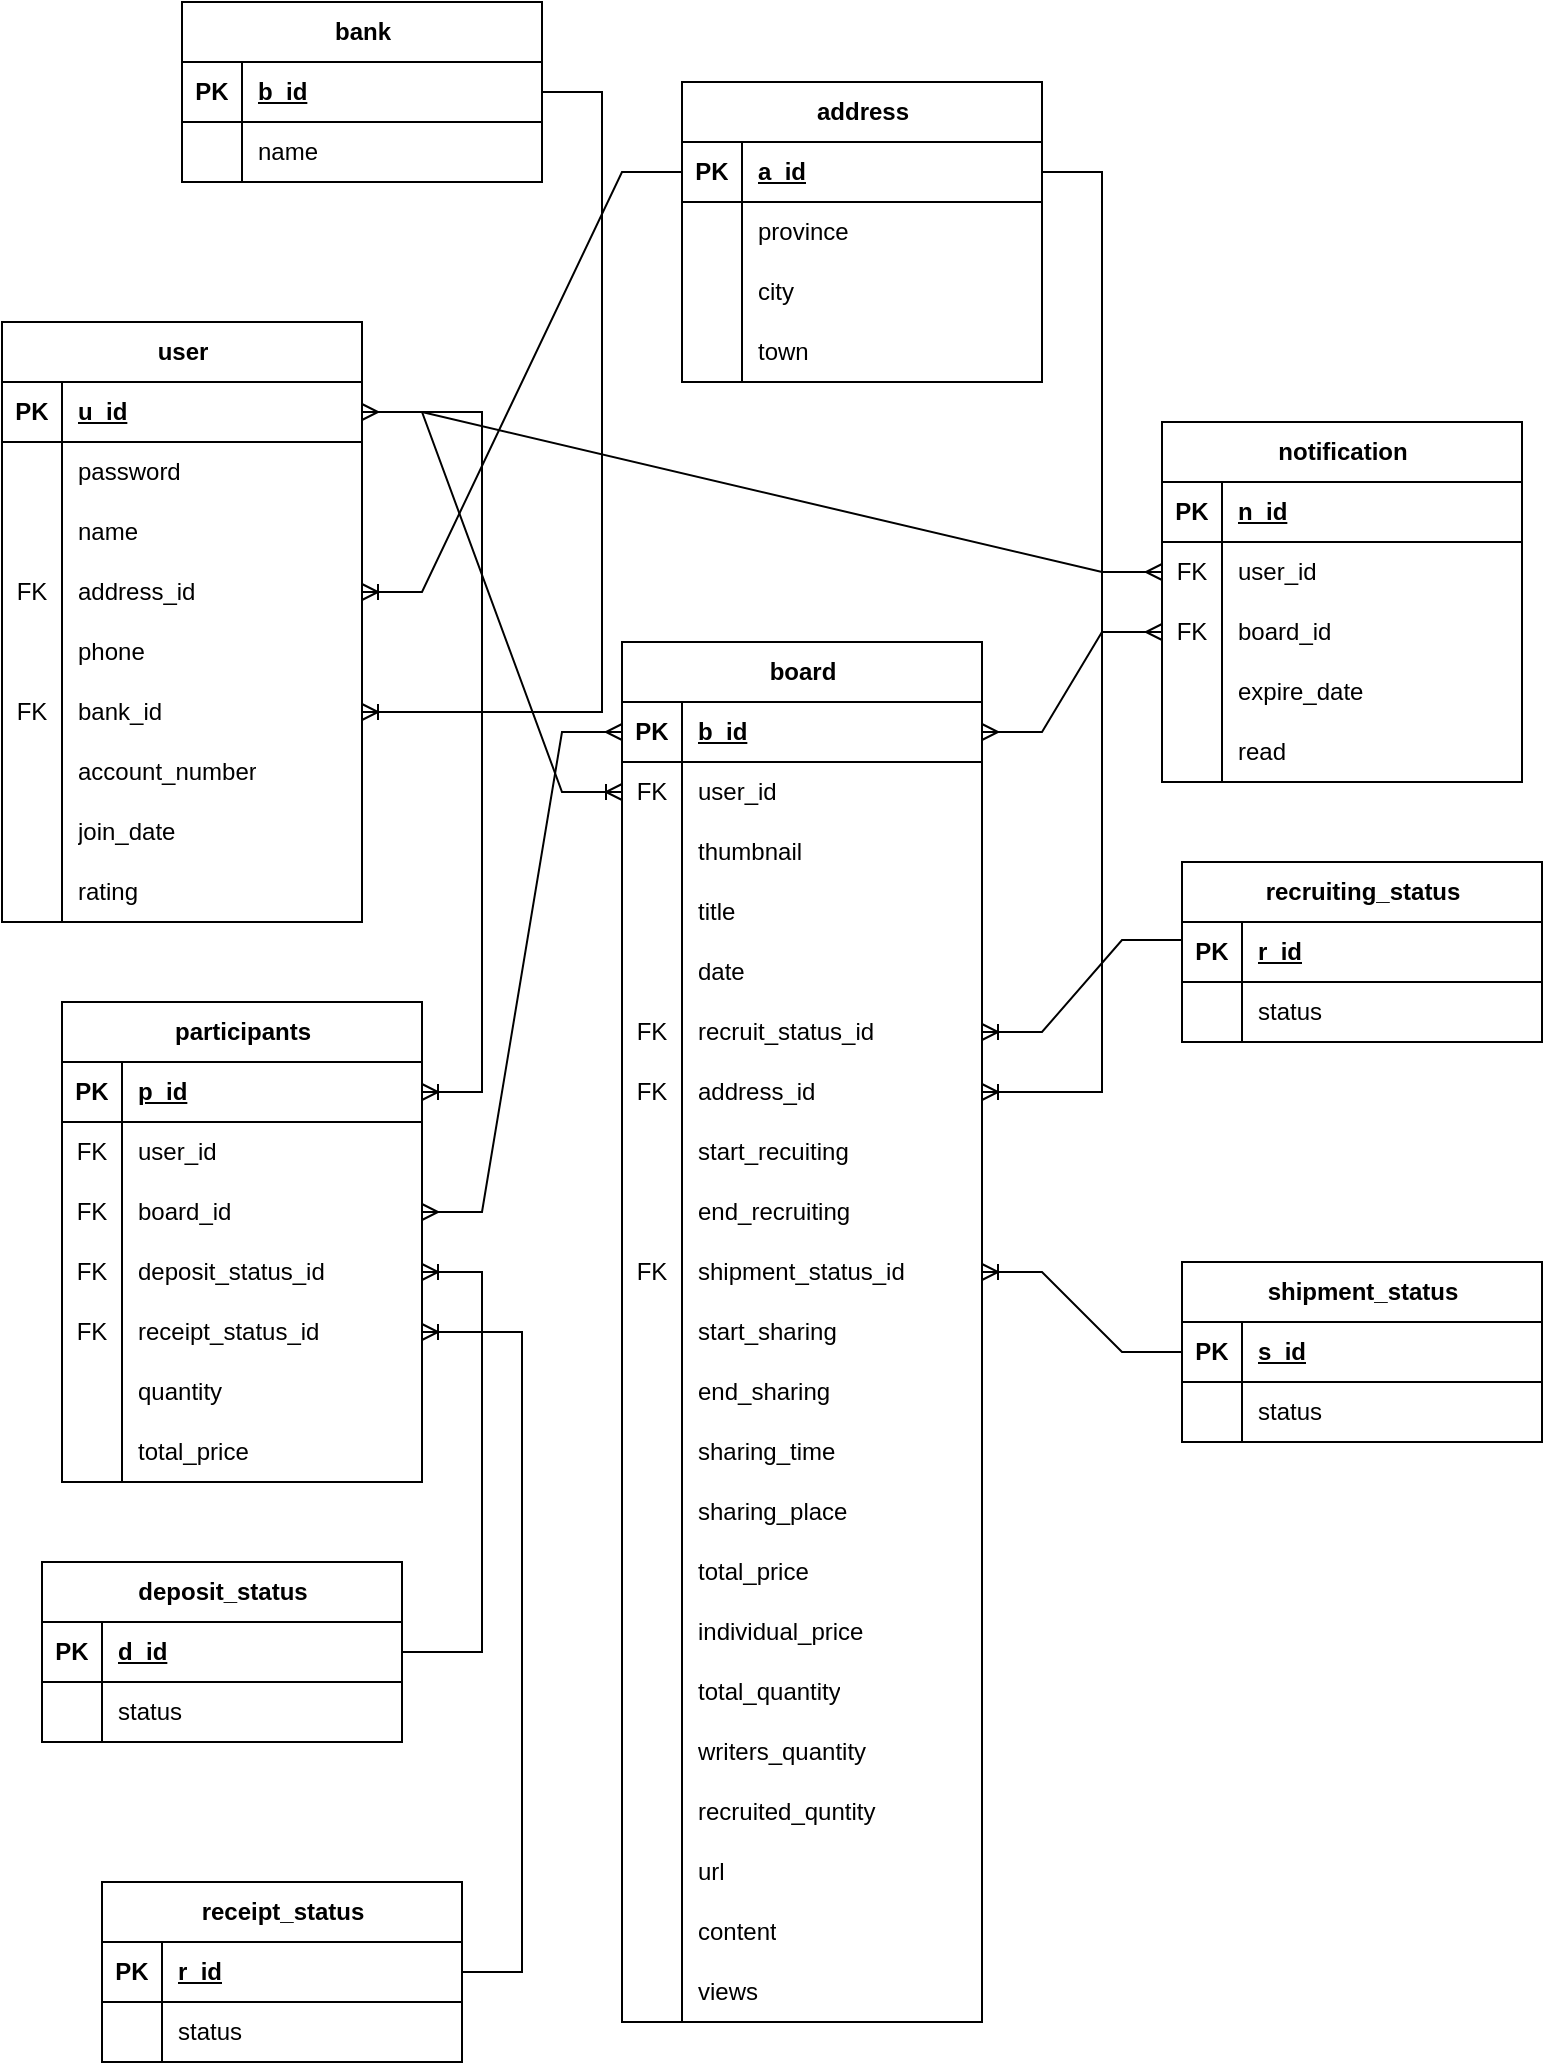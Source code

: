 <mxfile version="24.4.14" type="device">
  <diagram id="R2lEEEUBdFMjLlhIrx00" name="Page-1">
    <mxGraphModel dx="2266" dy="845" grid="1" gridSize="10" guides="1" tooltips="1" connect="1" arrows="1" fold="1" page="1" pageScale="1" pageWidth="850" pageHeight="1100" math="0" shadow="0" extFonts="Permanent Marker^https://fonts.googleapis.com/css?family=Permanent+Marker">
      <root>
        <mxCell id="0" />
        <mxCell id="1" parent="0" />
        <mxCell id="RtMFSW8_L8Bk7iNbuK7R-1" value="user" style="shape=table;startSize=30;container=1;collapsible=1;childLayout=tableLayout;fixedRows=1;rowLines=0;fontStyle=1;align=center;resizeLast=1;html=1;" parent="1" vertex="1">
          <mxGeometry x="50" y="160" width="180" height="300" as="geometry" />
        </mxCell>
        <mxCell id="RtMFSW8_L8Bk7iNbuK7R-2" value="" style="shape=tableRow;horizontal=0;startSize=0;swimlaneHead=0;swimlaneBody=0;fillColor=none;collapsible=0;dropTarget=0;points=[[0,0.5],[1,0.5]];portConstraint=eastwest;top=0;left=0;right=0;bottom=1;" parent="RtMFSW8_L8Bk7iNbuK7R-1" vertex="1">
          <mxGeometry y="30" width="180" height="30" as="geometry" />
        </mxCell>
        <mxCell id="RtMFSW8_L8Bk7iNbuK7R-3" value="PK" style="shape=partialRectangle;connectable=0;fillColor=none;top=0;left=0;bottom=0;right=0;fontStyle=1;overflow=hidden;whiteSpace=wrap;html=1;" parent="RtMFSW8_L8Bk7iNbuK7R-2" vertex="1">
          <mxGeometry width="30" height="30" as="geometry">
            <mxRectangle width="30" height="30" as="alternateBounds" />
          </mxGeometry>
        </mxCell>
        <mxCell id="RtMFSW8_L8Bk7iNbuK7R-4" value="u_id" style="shape=partialRectangle;connectable=0;fillColor=none;top=0;left=0;bottom=0;right=0;align=left;spacingLeft=6;fontStyle=5;overflow=hidden;whiteSpace=wrap;html=1;" parent="RtMFSW8_L8Bk7iNbuK7R-2" vertex="1">
          <mxGeometry x="30" width="150" height="30" as="geometry">
            <mxRectangle width="150" height="30" as="alternateBounds" />
          </mxGeometry>
        </mxCell>
        <mxCell id="RtMFSW8_L8Bk7iNbuK7R-5" value="" style="shape=tableRow;horizontal=0;startSize=0;swimlaneHead=0;swimlaneBody=0;fillColor=none;collapsible=0;dropTarget=0;points=[[0,0.5],[1,0.5]];portConstraint=eastwest;top=0;left=0;right=0;bottom=0;" parent="RtMFSW8_L8Bk7iNbuK7R-1" vertex="1">
          <mxGeometry y="60" width="180" height="30" as="geometry" />
        </mxCell>
        <mxCell id="RtMFSW8_L8Bk7iNbuK7R-6" value="" style="shape=partialRectangle;connectable=0;fillColor=none;top=0;left=0;bottom=0;right=0;editable=1;overflow=hidden;whiteSpace=wrap;html=1;" parent="RtMFSW8_L8Bk7iNbuK7R-5" vertex="1">
          <mxGeometry width="30" height="30" as="geometry">
            <mxRectangle width="30" height="30" as="alternateBounds" />
          </mxGeometry>
        </mxCell>
        <mxCell id="RtMFSW8_L8Bk7iNbuK7R-7" value="password" style="shape=partialRectangle;connectable=0;fillColor=none;top=0;left=0;bottom=0;right=0;align=left;spacingLeft=6;overflow=hidden;whiteSpace=wrap;html=1;" parent="RtMFSW8_L8Bk7iNbuK7R-5" vertex="1">
          <mxGeometry x="30" width="150" height="30" as="geometry">
            <mxRectangle width="150" height="30" as="alternateBounds" />
          </mxGeometry>
        </mxCell>
        <mxCell id="RtMFSW8_L8Bk7iNbuK7R-14" value="" style="shape=tableRow;horizontal=0;startSize=0;swimlaneHead=0;swimlaneBody=0;fillColor=none;collapsible=0;dropTarget=0;points=[[0,0.5],[1,0.5]];portConstraint=eastwest;top=0;left=0;right=0;bottom=0;" parent="RtMFSW8_L8Bk7iNbuK7R-1" vertex="1">
          <mxGeometry y="90" width="180" height="30" as="geometry" />
        </mxCell>
        <mxCell id="RtMFSW8_L8Bk7iNbuK7R-15" value="" style="shape=partialRectangle;connectable=0;fillColor=none;top=0;left=0;bottom=0;right=0;editable=1;overflow=hidden;whiteSpace=wrap;html=1;" parent="RtMFSW8_L8Bk7iNbuK7R-14" vertex="1">
          <mxGeometry width="30" height="30" as="geometry">
            <mxRectangle width="30" height="30" as="alternateBounds" />
          </mxGeometry>
        </mxCell>
        <mxCell id="RtMFSW8_L8Bk7iNbuK7R-16" value="name" style="shape=partialRectangle;connectable=0;fillColor=none;top=0;left=0;bottom=0;right=0;align=left;spacingLeft=6;overflow=hidden;whiteSpace=wrap;html=1;" parent="RtMFSW8_L8Bk7iNbuK7R-14" vertex="1">
          <mxGeometry x="30" width="150" height="30" as="geometry">
            <mxRectangle width="150" height="30" as="alternateBounds" />
          </mxGeometry>
        </mxCell>
        <mxCell id="Ch0UF8Gw8mKKcb-9dzWc-57" value="" style="shape=tableRow;horizontal=0;startSize=0;swimlaneHead=0;swimlaneBody=0;fillColor=none;collapsible=0;dropTarget=0;points=[[0,0.5],[1,0.5]];portConstraint=eastwest;top=0;left=0;right=0;bottom=0;" parent="RtMFSW8_L8Bk7iNbuK7R-1" vertex="1">
          <mxGeometry y="120" width="180" height="30" as="geometry" />
        </mxCell>
        <mxCell id="Ch0UF8Gw8mKKcb-9dzWc-58" value="FK" style="shape=partialRectangle;connectable=0;fillColor=none;top=0;left=0;bottom=0;right=0;fontStyle=0;overflow=hidden;whiteSpace=wrap;html=1;" parent="Ch0UF8Gw8mKKcb-9dzWc-57" vertex="1">
          <mxGeometry width="30" height="30" as="geometry">
            <mxRectangle width="30" height="30" as="alternateBounds" />
          </mxGeometry>
        </mxCell>
        <mxCell id="Ch0UF8Gw8mKKcb-9dzWc-59" value="address_id" style="shape=partialRectangle;connectable=0;fillColor=none;top=0;left=0;bottom=0;right=0;align=left;spacingLeft=6;fontStyle=0;overflow=hidden;whiteSpace=wrap;html=1;" parent="Ch0UF8Gw8mKKcb-9dzWc-57" vertex="1">
          <mxGeometry x="30" width="150" height="30" as="geometry">
            <mxRectangle width="150" height="30" as="alternateBounds" />
          </mxGeometry>
        </mxCell>
        <mxCell id="RtMFSW8_L8Bk7iNbuK7R-11" value="" style="shape=tableRow;horizontal=0;startSize=0;swimlaneHead=0;swimlaneBody=0;fillColor=none;collapsible=0;dropTarget=0;points=[[0,0.5],[1,0.5]];portConstraint=eastwest;top=0;left=0;right=0;bottom=0;" parent="RtMFSW8_L8Bk7iNbuK7R-1" vertex="1">
          <mxGeometry y="150" width="180" height="30" as="geometry" />
        </mxCell>
        <mxCell id="RtMFSW8_L8Bk7iNbuK7R-12" value="&lt;div&gt;&lt;br/&gt;&lt;/div&gt;" style="shape=partialRectangle;connectable=0;fillColor=none;top=0;left=0;bottom=0;right=0;editable=1;overflow=hidden;whiteSpace=wrap;html=1;" parent="RtMFSW8_L8Bk7iNbuK7R-11" vertex="1">
          <mxGeometry width="30" height="30" as="geometry">
            <mxRectangle width="30" height="30" as="alternateBounds" />
          </mxGeometry>
        </mxCell>
        <mxCell id="RtMFSW8_L8Bk7iNbuK7R-13" value="phone" style="shape=partialRectangle;connectable=0;fillColor=none;top=0;left=0;bottom=0;right=0;align=left;spacingLeft=6;overflow=hidden;whiteSpace=wrap;html=1;" parent="RtMFSW8_L8Bk7iNbuK7R-11" vertex="1">
          <mxGeometry x="30" width="150" height="30" as="geometry">
            <mxRectangle width="150" height="30" as="alternateBounds" />
          </mxGeometry>
        </mxCell>
        <mxCell id="ojSZPN1t_kPSzK4FQsjc-1" value="" style="shape=tableRow;horizontal=0;startSize=0;swimlaneHead=0;swimlaneBody=0;fillColor=none;collapsible=0;dropTarget=0;points=[[0,0.5],[1,0.5]];portConstraint=eastwest;top=0;left=0;right=0;bottom=0;" parent="RtMFSW8_L8Bk7iNbuK7R-1" vertex="1">
          <mxGeometry y="180" width="180" height="30" as="geometry" />
        </mxCell>
        <mxCell id="ojSZPN1t_kPSzK4FQsjc-2" value="&lt;div&gt;&lt;br/&gt;&lt;/div&gt;" style="shape=partialRectangle;connectable=0;fillColor=none;top=0;left=0;bottom=0;right=0;editable=1;overflow=hidden;whiteSpace=wrap;html=1;" parent="ojSZPN1t_kPSzK4FQsjc-1" vertex="1">
          <mxGeometry width="30" height="30" as="geometry">
            <mxRectangle width="30" height="30" as="alternateBounds" />
          </mxGeometry>
        </mxCell>
        <mxCell id="ojSZPN1t_kPSzK4FQsjc-3" value="bank_id" style="shape=partialRectangle;connectable=0;fillColor=none;top=0;left=0;bottom=0;right=0;align=left;spacingLeft=6;overflow=hidden;whiteSpace=wrap;html=1;" parent="ojSZPN1t_kPSzK4FQsjc-1" vertex="1">
          <mxGeometry x="30" width="150" height="30" as="geometry">
            <mxRectangle width="150" height="30" as="alternateBounds" />
          </mxGeometry>
        </mxCell>
        <mxCell id="Ch0UF8Gw8mKKcb-9dzWc-16" value="" style="shape=tableRow;horizontal=0;startSize=0;swimlaneHead=0;swimlaneBody=0;fillColor=none;collapsible=0;dropTarget=0;points=[[0,0.5],[1,0.5]];portConstraint=eastwest;top=0;left=0;right=0;bottom=0;" parent="RtMFSW8_L8Bk7iNbuK7R-1" vertex="1">
          <mxGeometry y="210" width="180" height="30" as="geometry" />
        </mxCell>
        <mxCell id="Ch0UF8Gw8mKKcb-9dzWc-17" value="" style="shape=partialRectangle;connectable=0;fillColor=none;top=0;left=0;bottom=0;right=0;editable=1;overflow=hidden;whiteSpace=wrap;html=1;" parent="Ch0UF8Gw8mKKcb-9dzWc-16" vertex="1">
          <mxGeometry width="30" height="30" as="geometry">
            <mxRectangle width="30" height="30" as="alternateBounds" />
          </mxGeometry>
        </mxCell>
        <mxCell id="Ch0UF8Gw8mKKcb-9dzWc-18" value="account_number" style="shape=partialRectangle;connectable=0;fillColor=none;top=0;left=0;bottom=0;right=0;align=left;spacingLeft=6;overflow=hidden;whiteSpace=wrap;html=1;" parent="Ch0UF8Gw8mKKcb-9dzWc-16" vertex="1">
          <mxGeometry x="30" width="150" height="30" as="geometry">
            <mxRectangle width="150" height="30" as="alternateBounds" />
          </mxGeometry>
        </mxCell>
        <mxCell id="lg6thdSc97h0N-EsT7h3-18" value="" style="shape=tableRow;horizontal=0;startSize=0;swimlaneHead=0;swimlaneBody=0;fillColor=none;collapsible=0;dropTarget=0;points=[[0,0.5],[1,0.5]];portConstraint=eastwest;top=0;left=0;right=0;bottom=0;" vertex="1" parent="RtMFSW8_L8Bk7iNbuK7R-1">
          <mxGeometry y="240" width="180" height="30" as="geometry" />
        </mxCell>
        <mxCell id="lg6thdSc97h0N-EsT7h3-19" value="" style="shape=partialRectangle;connectable=0;fillColor=none;top=0;left=0;bottom=0;right=0;editable=1;overflow=hidden;whiteSpace=wrap;html=1;" vertex="1" parent="lg6thdSc97h0N-EsT7h3-18">
          <mxGeometry width="30" height="30" as="geometry">
            <mxRectangle width="30" height="30" as="alternateBounds" />
          </mxGeometry>
        </mxCell>
        <mxCell id="lg6thdSc97h0N-EsT7h3-20" value="join_date" style="shape=partialRectangle;connectable=0;fillColor=none;top=0;left=0;bottom=0;right=0;align=left;spacingLeft=6;overflow=hidden;whiteSpace=wrap;html=1;" vertex="1" parent="lg6thdSc97h0N-EsT7h3-18">
          <mxGeometry x="30" width="150" height="30" as="geometry">
            <mxRectangle width="150" height="30" as="alternateBounds" />
          </mxGeometry>
        </mxCell>
        <mxCell id="RtMFSW8_L8Bk7iNbuK7R-17" value="" style="shape=tableRow;horizontal=0;startSize=0;swimlaneHead=0;swimlaneBody=0;fillColor=none;collapsible=0;dropTarget=0;points=[[0,0.5],[1,0.5]];portConstraint=eastwest;top=0;left=0;right=0;bottom=0;" parent="RtMFSW8_L8Bk7iNbuK7R-1" vertex="1">
          <mxGeometry y="270" width="180" height="30" as="geometry" />
        </mxCell>
        <mxCell id="RtMFSW8_L8Bk7iNbuK7R-18" value="" style="shape=partialRectangle;connectable=0;fillColor=none;top=0;left=0;bottom=0;right=0;editable=1;overflow=hidden;whiteSpace=wrap;html=1;" parent="RtMFSW8_L8Bk7iNbuK7R-17" vertex="1">
          <mxGeometry width="30" height="30" as="geometry">
            <mxRectangle width="30" height="30" as="alternateBounds" />
          </mxGeometry>
        </mxCell>
        <mxCell id="RtMFSW8_L8Bk7iNbuK7R-19" value="rating" style="shape=partialRectangle;connectable=0;fillColor=none;top=0;left=0;bottom=0;right=0;align=left;spacingLeft=6;overflow=hidden;whiteSpace=wrap;html=1;" parent="RtMFSW8_L8Bk7iNbuK7R-17" vertex="1">
          <mxGeometry x="30" width="150" height="30" as="geometry">
            <mxRectangle width="150" height="30" as="alternateBounds" />
          </mxGeometry>
        </mxCell>
        <mxCell id="RtMFSW8_L8Bk7iNbuK7R-24" value="board" style="shape=table;startSize=30;container=1;collapsible=1;childLayout=tableLayout;fixedRows=1;rowLines=0;fontStyle=1;align=center;resizeLast=1;html=1;" parent="1" vertex="1">
          <mxGeometry x="360" y="320" width="180" height="690" as="geometry" />
        </mxCell>
        <mxCell id="RtMFSW8_L8Bk7iNbuK7R-25" value="" style="shape=tableRow;horizontal=0;startSize=0;swimlaneHead=0;swimlaneBody=0;fillColor=none;collapsible=0;dropTarget=0;points=[[0,0.5],[1,0.5]];portConstraint=eastwest;top=0;left=0;right=0;bottom=1;" parent="RtMFSW8_L8Bk7iNbuK7R-24" vertex="1">
          <mxGeometry y="30" width="180" height="30" as="geometry" />
        </mxCell>
        <mxCell id="RtMFSW8_L8Bk7iNbuK7R-26" value="PK" style="shape=partialRectangle;connectable=0;fillColor=none;top=0;left=0;bottom=0;right=0;fontStyle=1;overflow=hidden;whiteSpace=wrap;html=1;" parent="RtMFSW8_L8Bk7iNbuK7R-25" vertex="1">
          <mxGeometry width="30" height="30" as="geometry">
            <mxRectangle width="30" height="30" as="alternateBounds" />
          </mxGeometry>
        </mxCell>
        <mxCell id="RtMFSW8_L8Bk7iNbuK7R-27" value="b_id" style="shape=partialRectangle;connectable=0;fillColor=none;top=0;left=0;bottom=0;right=0;align=left;spacingLeft=6;fontStyle=5;overflow=hidden;whiteSpace=wrap;html=1;" parent="RtMFSW8_L8Bk7iNbuK7R-25" vertex="1">
          <mxGeometry x="30" width="150" height="30" as="geometry">
            <mxRectangle width="150" height="30" as="alternateBounds" />
          </mxGeometry>
        </mxCell>
        <mxCell id="RtMFSW8_L8Bk7iNbuK7R-67" value="" style="shape=tableRow;horizontal=0;startSize=0;swimlaneHead=0;swimlaneBody=0;fillColor=none;collapsible=0;dropTarget=0;points=[[0,0.5],[1,0.5]];portConstraint=eastwest;top=0;left=0;right=0;bottom=0;" parent="RtMFSW8_L8Bk7iNbuK7R-24" vertex="1">
          <mxGeometry y="60" width="180" height="30" as="geometry" />
        </mxCell>
        <mxCell id="RtMFSW8_L8Bk7iNbuK7R-68" value="FK" style="shape=partialRectangle;connectable=0;fillColor=none;top=0;left=0;bottom=0;right=0;fontStyle=0;overflow=hidden;whiteSpace=wrap;html=1;" parent="RtMFSW8_L8Bk7iNbuK7R-67" vertex="1">
          <mxGeometry width="30" height="30" as="geometry">
            <mxRectangle width="30" height="30" as="alternateBounds" />
          </mxGeometry>
        </mxCell>
        <mxCell id="RtMFSW8_L8Bk7iNbuK7R-69" value="user_id" style="shape=partialRectangle;connectable=0;fillColor=none;top=0;left=0;bottom=0;right=0;align=left;spacingLeft=6;fontStyle=0;overflow=hidden;whiteSpace=wrap;html=1;" parent="RtMFSW8_L8Bk7iNbuK7R-67" vertex="1">
          <mxGeometry x="30" width="150" height="30" as="geometry">
            <mxRectangle width="150" height="30" as="alternateBounds" />
          </mxGeometry>
        </mxCell>
        <mxCell id="RtMFSW8_L8Bk7iNbuK7R-31" value="" style="shape=tableRow;horizontal=0;startSize=0;swimlaneHead=0;swimlaneBody=0;fillColor=none;collapsible=0;dropTarget=0;points=[[0,0.5],[1,0.5]];portConstraint=eastwest;top=0;left=0;right=0;bottom=0;" parent="RtMFSW8_L8Bk7iNbuK7R-24" vertex="1">
          <mxGeometry y="90" width="180" height="30" as="geometry" />
        </mxCell>
        <mxCell id="RtMFSW8_L8Bk7iNbuK7R-32" value="" style="shape=partialRectangle;connectable=0;fillColor=none;top=0;left=0;bottom=0;right=0;editable=1;overflow=hidden;whiteSpace=wrap;html=1;" parent="RtMFSW8_L8Bk7iNbuK7R-31" vertex="1">
          <mxGeometry width="30" height="30" as="geometry">
            <mxRectangle width="30" height="30" as="alternateBounds" />
          </mxGeometry>
        </mxCell>
        <mxCell id="RtMFSW8_L8Bk7iNbuK7R-33" value="thumbnail" style="shape=partialRectangle;connectable=0;fillColor=none;top=0;left=0;bottom=0;right=0;align=left;spacingLeft=6;overflow=hidden;whiteSpace=wrap;html=1;" parent="RtMFSW8_L8Bk7iNbuK7R-31" vertex="1">
          <mxGeometry x="30" width="150" height="30" as="geometry">
            <mxRectangle width="150" height="30" as="alternateBounds" />
          </mxGeometry>
        </mxCell>
        <mxCell id="RtMFSW8_L8Bk7iNbuK7R-34" value="" style="shape=tableRow;horizontal=0;startSize=0;swimlaneHead=0;swimlaneBody=0;fillColor=none;collapsible=0;dropTarget=0;points=[[0,0.5],[1,0.5]];portConstraint=eastwest;top=0;left=0;right=0;bottom=0;" parent="RtMFSW8_L8Bk7iNbuK7R-24" vertex="1">
          <mxGeometry y="120" width="180" height="30" as="geometry" />
        </mxCell>
        <mxCell id="RtMFSW8_L8Bk7iNbuK7R-35" value="" style="shape=partialRectangle;connectable=0;fillColor=none;top=0;left=0;bottom=0;right=0;editable=1;overflow=hidden;whiteSpace=wrap;html=1;" parent="RtMFSW8_L8Bk7iNbuK7R-34" vertex="1">
          <mxGeometry width="30" height="30" as="geometry">
            <mxRectangle width="30" height="30" as="alternateBounds" />
          </mxGeometry>
        </mxCell>
        <mxCell id="RtMFSW8_L8Bk7iNbuK7R-36" value="title" style="shape=partialRectangle;connectable=0;fillColor=none;top=0;left=0;bottom=0;right=0;align=left;spacingLeft=6;overflow=hidden;whiteSpace=wrap;html=1;" parent="RtMFSW8_L8Bk7iNbuK7R-34" vertex="1">
          <mxGeometry x="30" width="150" height="30" as="geometry">
            <mxRectangle width="150" height="30" as="alternateBounds" />
          </mxGeometry>
        </mxCell>
        <mxCell id="RtMFSW8_L8Bk7iNbuK7R-37" value="" style="shape=tableRow;horizontal=0;startSize=0;swimlaneHead=0;swimlaneBody=0;fillColor=none;collapsible=0;dropTarget=0;points=[[0,0.5],[1,0.5]];portConstraint=eastwest;top=0;left=0;right=0;bottom=0;" parent="RtMFSW8_L8Bk7iNbuK7R-24" vertex="1">
          <mxGeometry y="150" width="180" height="30" as="geometry" />
        </mxCell>
        <mxCell id="RtMFSW8_L8Bk7iNbuK7R-38" value="" style="shape=partialRectangle;connectable=0;fillColor=none;top=0;left=0;bottom=0;right=0;editable=1;overflow=hidden;whiteSpace=wrap;html=1;" parent="RtMFSW8_L8Bk7iNbuK7R-37" vertex="1">
          <mxGeometry width="30" height="30" as="geometry">
            <mxRectangle width="30" height="30" as="alternateBounds" />
          </mxGeometry>
        </mxCell>
        <mxCell id="RtMFSW8_L8Bk7iNbuK7R-39" value="date" style="shape=partialRectangle;connectable=0;fillColor=none;top=0;left=0;bottom=0;right=0;align=left;spacingLeft=6;overflow=hidden;whiteSpace=wrap;html=1;" parent="RtMFSW8_L8Bk7iNbuK7R-37" vertex="1">
          <mxGeometry x="30" width="150" height="30" as="geometry">
            <mxRectangle width="150" height="30" as="alternateBounds" />
          </mxGeometry>
        </mxCell>
        <mxCell id="RtMFSW8_L8Bk7iNbuK7R-95" value="" style="shape=tableRow;horizontal=0;startSize=0;swimlaneHead=0;swimlaneBody=0;fillColor=none;collapsible=0;dropTarget=0;points=[[0,0.5],[1,0.5]];portConstraint=eastwest;top=0;left=0;right=0;bottom=0;" parent="RtMFSW8_L8Bk7iNbuK7R-24" vertex="1">
          <mxGeometry y="180" width="180" height="30" as="geometry" />
        </mxCell>
        <mxCell id="RtMFSW8_L8Bk7iNbuK7R-96" value="FK" style="shape=partialRectangle;connectable=0;fillColor=none;top=0;left=0;bottom=0;right=0;fontStyle=0;overflow=hidden;whiteSpace=wrap;html=1;" parent="RtMFSW8_L8Bk7iNbuK7R-95" vertex="1">
          <mxGeometry width="30" height="30" as="geometry">
            <mxRectangle width="30" height="30" as="alternateBounds" />
          </mxGeometry>
        </mxCell>
        <mxCell id="RtMFSW8_L8Bk7iNbuK7R-97" value="recruit_status_id" style="shape=partialRectangle;connectable=0;fillColor=none;top=0;left=0;bottom=0;right=0;align=left;spacingLeft=6;fontStyle=0;overflow=hidden;whiteSpace=wrap;html=1;" parent="RtMFSW8_L8Bk7iNbuK7R-95" vertex="1">
          <mxGeometry x="30" width="150" height="30" as="geometry">
            <mxRectangle width="150" height="30" as="alternateBounds" />
          </mxGeometry>
        </mxCell>
        <mxCell id="Ch0UF8Gw8mKKcb-9dzWc-61" value="" style="shape=tableRow;horizontal=0;startSize=0;swimlaneHead=0;swimlaneBody=0;fillColor=none;collapsible=0;dropTarget=0;points=[[0,0.5],[1,0.5]];portConstraint=eastwest;top=0;left=0;right=0;bottom=0;" parent="RtMFSW8_L8Bk7iNbuK7R-24" vertex="1">
          <mxGeometry y="210" width="180" height="30" as="geometry" />
        </mxCell>
        <mxCell id="Ch0UF8Gw8mKKcb-9dzWc-62" value="FK" style="shape=partialRectangle;connectable=0;fillColor=none;top=0;left=0;bottom=0;right=0;fontStyle=0;overflow=hidden;whiteSpace=wrap;html=1;" parent="Ch0UF8Gw8mKKcb-9dzWc-61" vertex="1">
          <mxGeometry width="30" height="30" as="geometry">
            <mxRectangle width="30" height="30" as="alternateBounds" />
          </mxGeometry>
        </mxCell>
        <mxCell id="Ch0UF8Gw8mKKcb-9dzWc-63" value="address_id" style="shape=partialRectangle;connectable=0;fillColor=none;top=0;left=0;bottom=0;right=0;align=left;spacingLeft=6;fontStyle=0;overflow=hidden;whiteSpace=wrap;html=1;" parent="Ch0UF8Gw8mKKcb-9dzWc-61" vertex="1">
          <mxGeometry x="30" width="150" height="30" as="geometry">
            <mxRectangle width="150" height="30" as="alternateBounds" />
          </mxGeometry>
        </mxCell>
        <mxCell id="RtMFSW8_L8Bk7iNbuK7R-43" value="" style="shape=tableRow;horizontal=0;startSize=0;swimlaneHead=0;swimlaneBody=0;fillColor=none;collapsible=0;dropTarget=0;points=[[0,0.5],[1,0.5]];portConstraint=eastwest;top=0;left=0;right=0;bottom=0;" parent="RtMFSW8_L8Bk7iNbuK7R-24" vertex="1">
          <mxGeometry y="240" width="180" height="30" as="geometry" />
        </mxCell>
        <mxCell id="RtMFSW8_L8Bk7iNbuK7R-44" value="" style="shape=partialRectangle;connectable=0;fillColor=none;top=0;left=0;bottom=0;right=0;editable=1;overflow=hidden;whiteSpace=wrap;html=1;" parent="RtMFSW8_L8Bk7iNbuK7R-43" vertex="1">
          <mxGeometry width="30" height="30" as="geometry">
            <mxRectangle width="30" height="30" as="alternateBounds" />
          </mxGeometry>
        </mxCell>
        <mxCell id="RtMFSW8_L8Bk7iNbuK7R-45" value="start_recuiting" style="shape=partialRectangle;connectable=0;fillColor=none;top=0;left=0;bottom=0;right=0;align=left;spacingLeft=6;overflow=hidden;whiteSpace=wrap;html=1;" parent="RtMFSW8_L8Bk7iNbuK7R-43" vertex="1">
          <mxGeometry x="30" width="150" height="30" as="geometry">
            <mxRectangle width="150" height="30" as="alternateBounds" />
          </mxGeometry>
        </mxCell>
        <mxCell id="RtMFSW8_L8Bk7iNbuK7R-46" value="" style="shape=tableRow;horizontal=0;startSize=0;swimlaneHead=0;swimlaneBody=0;fillColor=none;collapsible=0;dropTarget=0;points=[[0,0.5],[1,0.5]];portConstraint=eastwest;top=0;left=0;right=0;bottom=0;" parent="RtMFSW8_L8Bk7iNbuK7R-24" vertex="1">
          <mxGeometry y="270" width="180" height="30" as="geometry" />
        </mxCell>
        <mxCell id="RtMFSW8_L8Bk7iNbuK7R-47" value="" style="shape=partialRectangle;connectable=0;fillColor=none;top=0;left=0;bottom=0;right=0;editable=1;overflow=hidden;whiteSpace=wrap;html=1;" parent="RtMFSW8_L8Bk7iNbuK7R-46" vertex="1">
          <mxGeometry width="30" height="30" as="geometry">
            <mxRectangle width="30" height="30" as="alternateBounds" />
          </mxGeometry>
        </mxCell>
        <mxCell id="RtMFSW8_L8Bk7iNbuK7R-48" value="end_recruiting" style="shape=partialRectangle;connectable=0;fillColor=none;top=0;left=0;bottom=0;right=0;align=left;spacingLeft=6;overflow=hidden;whiteSpace=wrap;html=1;" parent="RtMFSW8_L8Bk7iNbuK7R-46" vertex="1">
          <mxGeometry x="30" width="150" height="30" as="geometry">
            <mxRectangle width="150" height="30" as="alternateBounds" />
          </mxGeometry>
        </mxCell>
        <mxCell id="Ch0UF8Gw8mKKcb-9dzWc-68" value="" style="shape=tableRow;horizontal=0;startSize=0;swimlaneHead=0;swimlaneBody=0;fillColor=none;collapsible=0;dropTarget=0;points=[[0,0.5],[1,0.5]];portConstraint=eastwest;top=0;left=0;right=0;bottom=0;" parent="RtMFSW8_L8Bk7iNbuK7R-24" vertex="1">
          <mxGeometry y="300" width="180" height="30" as="geometry" />
        </mxCell>
        <mxCell id="Ch0UF8Gw8mKKcb-9dzWc-69" value="FK" style="shape=partialRectangle;connectable=0;fillColor=none;top=0;left=0;bottom=0;right=0;fontStyle=0;overflow=hidden;whiteSpace=wrap;html=1;" parent="Ch0UF8Gw8mKKcb-9dzWc-68" vertex="1">
          <mxGeometry width="30" height="30" as="geometry">
            <mxRectangle width="30" height="30" as="alternateBounds" />
          </mxGeometry>
        </mxCell>
        <mxCell id="Ch0UF8Gw8mKKcb-9dzWc-70" value="shipment_status_id" style="shape=partialRectangle;connectable=0;fillColor=none;top=0;left=0;bottom=0;right=0;align=left;spacingLeft=6;fontStyle=0;overflow=hidden;whiteSpace=wrap;html=1;" parent="Ch0UF8Gw8mKKcb-9dzWc-68" vertex="1">
          <mxGeometry x="30" width="150" height="30" as="geometry">
            <mxRectangle width="150" height="30" as="alternateBounds" />
          </mxGeometry>
        </mxCell>
        <mxCell id="RtMFSW8_L8Bk7iNbuK7R-52" value="" style="shape=tableRow;horizontal=0;startSize=0;swimlaneHead=0;swimlaneBody=0;fillColor=none;collapsible=0;dropTarget=0;points=[[0,0.5],[1,0.5]];portConstraint=eastwest;top=0;left=0;right=0;bottom=0;" parent="RtMFSW8_L8Bk7iNbuK7R-24" vertex="1">
          <mxGeometry y="330" width="180" height="30" as="geometry" />
        </mxCell>
        <mxCell id="RtMFSW8_L8Bk7iNbuK7R-53" value="" style="shape=partialRectangle;connectable=0;fillColor=none;top=0;left=0;bottom=0;right=0;editable=1;overflow=hidden;whiteSpace=wrap;html=1;" parent="RtMFSW8_L8Bk7iNbuK7R-52" vertex="1">
          <mxGeometry width="30" height="30" as="geometry">
            <mxRectangle width="30" height="30" as="alternateBounds" />
          </mxGeometry>
        </mxCell>
        <mxCell id="RtMFSW8_L8Bk7iNbuK7R-54" value="start_sharing" style="shape=partialRectangle;connectable=0;fillColor=none;top=0;left=0;bottom=0;right=0;align=left;spacingLeft=6;overflow=hidden;whiteSpace=wrap;html=1;" parent="RtMFSW8_L8Bk7iNbuK7R-52" vertex="1">
          <mxGeometry x="30" width="150" height="30" as="geometry">
            <mxRectangle width="150" height="30" as="alternateBounds" />
          </mxGeometry>
        </mxCell>
        <mxCell id="RtMFSW8_L8Bk7iNbuK7R-55" value="" style="shape=tableRow;horizontal=0;startSize=0;swimlaneHead=0;swimlaneBody=0;fillColor=none;collapsible=0;dropTarget=0;points=[[0,0.5],[1,0.5]];portConstraint=eastwest;top=0;left=0;right=0;bottom=0;" parent="RtMFSW8_L8Bk7iNbuK7R-24" vertex="1">
          <mxGeometry y="360" width="180" height="30" as="geometry" />
        </mxCell>
        <mxCell id="RtMFSW8_L8Bk7iNbuK7R-56" value="" style="shape=partialRectangle;connectable=0;fillColor=none;top=0;left=0;bottom=0;right=0;editable=1;overflow=hidden;whiteSpace=wrap;html=1;" parent="RtMFSW8_L8Bk7iNbuK7R-55" vertex="1">
          <mxGeometry width="30" height="30" as="geometry">
            <mxRectangle width="30" height="30" as="alternateBounds" />
          </mxGeometry>
        </mxCell>
        <mxCell id="RtMFSW8_L8Bk7iNbuK7R-57" value="end_sharing" style="shape=partialRectangle;connectable=0;fillColor=none;top=0;left=0;bottom=0;right=0;align=left;spacingLeft=6;overflow=hidden;whiteSpace=wrap;html=1;" parent="RtMFSW8_L8Bk7iNbuK7R-55" vertex="1">
          <mxGeometry x="30" width="150" height="30" as="geometry">
            <mxRectangle width="150" height="30" as="alternateBounds" />
          </mxGeometry>
        </mxCell>
        <mxCell id="RtMFSW8_L8Bk7iNbuK7R-70" value="" style="shape=tableRow;horizontal=0;startSize=0;swimlaneHead=0;swimlaneBody=0;fillColor=none;collapsible=0;dropTarget=0;points=[[0,0.5],[1,0.5]];portConstraint=eastwest;top=0;left=0;right=0;bottom=0;" parent="RtMFSW8_L8Bk7iNbuK7R-24" vertex="1">
          <mxGeometry y="390" width="180" height="30" as="geometry" />
        </mxCell>
        <mxCell id="RtMFSW8_L8Bk7iNbuK7R-71" value="" style="shape=partialRectangle;connectable=0;fillColor=none;top=0;left=0;bottom=0;right=0;editable=1;overflow=hidden;whiteSpace=wrap;html=1;" parent="RtMFSW8_L8Bk7iNbuK7R-70" vertex="1">
          <mxGeometry width="30" height="30" as="geometry">
            <mxRectangle width="30" height="30" as="alternateBounds" />
          </mxGeometry>
        </mxCell>
        <mxCell id="RtMFSW8_L8Bk7iNbuK7R-72" value="sharing_time" style="shape=partialRectangle;connectable=0;fillColor=none;top=0;left=0;bottom=0;right=0;align=left;spacingLeft=6;overflow=hidden;whiteSpace=wrap;html=1;" parent="RtMFSW8_L8Bk7iNbuK7R-70" vertex="1">
          <mxGeometry x="30" width="150" height="30" as="geometry">
            <mxRectangle width="150" height="30" as="alternateBounds" />
          </mxGeometry>
        </mxCell>
        <mxCell id="RtMFSW8_L8Bk7iNbuK7R-58" value="" style="shape=tableRow;horizontal=0;startSize=0;swimlaneHead=0;swimlaneBody=0;fillColor=none;collapsible=0;dropTarget=0;points=[[0,0.5],[1,0.5]];portConstraint=eastwest;top=0;left=0;right=0;bottom=0;" parent="RtMFSW8_L8Bk7iNbuK7R-24" vertex="1">
          <mxGeometry y="420" width="180" height="30" as="geometry" />
        </mxCell>
        <mxCell id="RtMFSW8_L8Bk7iNbuK7R-59" value="" style="shape=partialRectangle;connectable=0;fillColor=none;top=0;left=0;bottom=0;right=0;editable=1;overflow=hidden;whiteSpace=wrap;html=1;" parent="RtMFSW8_L8Bk7iNbuK7R-58" vertex="1">
          <mxGeometry width="30" height="30" as="geometry">
            <mxRectangle width="30" height="30" as="alternateBounds" />
          </mxGeometry>
        </mxCell>
        <mxCell id="RtMFSW8_L8Bk7iNbuK7R-60" value="sharing_place" style="shape=partialRectangle;connectable=0;fillColor=none;top=0;left=0;bottom=0;right=0;align=left;spacingLeft=6;overflow=hidden;whiteSpace=wrap;html=1;" parent="RtMFSW8_L8Bk7iNbuK7R-58" vertex="1">
          <mxGeometry x="30" width="150" height="30" as="geometry">
            <mxRectangle width="150" height="30" as="alternateBounds" />
          </mxGeometry>
        </mxCell>
        <mxCell id="RtMFSW8_L8Bk7iNbuK7R-61" value="" style="shape=tableRow;horizontal=0;startSize=0;swimlaneHead=0;swimlaneBody=0;fillColor=none;collapsible=0;dropTarget=0;points=[[0,0.5],[1,0.5]];portConstraint=eastwest;top=0;left=0;right=0;bottom=0;" parent="RtMFSW8_L8Bk7iNbuK7R-24" vertex="1">
          <mxGeometry y="450" width="180" height="30" as="geometry" />
        </mxCell>
        <mxCell id="RtMFSW8_L8Bk7iNbuK7R-62" value="" style="shape=partialRectangle;connectable=0;fillColor=none;top=0;left=0;bottom=0;right=0;editable=1;overflow=hidden;whiteSpace=wrap;html=1;" parent="RtMFSW8_L8Bk7iNbuK7R-61" vertex="1">
          <mxGeometry width="30" height="30" as="geometry">
            <mxRectangle width="30" height="30" as="alternateBounds" />
          </mxGeometry>
        </mxCell>
        <mxCell id="RtMFSW8_L8Bk7iNbuK7R-63" value="total_price" style="shape=partialRectangle;connectable=0;fillColor=none;top=0;left=0;bottom=0;right=0;align=left;spacingLeft=6;overflow=hidden;whiteSpace=wrap;html=1;" parent="RtMFSW8_L8Bk7iNbuK7R-61" vertex="1">
          <mxGeometry x="30" width="150" height="30" as="geometry">
            <mxRectangle width="150" height="30" as="alternateBounds" />
          </mxGeometry>
        </mxCell>
        <mxCell id="Ch0UF8Gw8mKKcb-9dzWc-4" value="" style="shape=tableRow;horizontal=0;startSize=0;swimlaneHead=0;swimlaneBody=0;fillColor=none;collapsible=0;dropTarget=0;points=[[0,0.5],[1,0.5]];portConstraint=eastwest;top=0;left=0;right=0;bottom=0;" parent="RtMFSW8_L8Bk7iNbuK7R-24" vertex="1">
          <mxGeometry y="480" width="180" height="30" as="geometry" />
        </mxCell>
        <mxCell id="Ch0UF8Gw8mKKcb-9dzWc-5" value="" style="shape=partialRectangle;connectable=0;fillColor=none;top=0;left=0;bottom=0;right=0;editable=1;overflow=hidden;whiteSpace=wrap;html=1;" parent="Ch0UF8Gw8mKKcb-9dzWc-4" vertex="1">
          <mxGeometry width="30" height="30" as="geometry">
            <mxRectangle width="30" height="30" as="alternateBounds" />
          </mxGeometry>
        </mxCell>
        <mxCell id="Ch0UF8Gw8mKKcb-9dzWc-6" value="individual_price" style="shape=partialRectangle;connectable=0;fillColor=none;top=0;left=0;bottom=0;right=0;align=left;spacingLeft=6;overflow=hidden;whiteSpace=wrap;html=1;" parent="Ch0UF8Gw8mKKcb-9dzWc-4" vertex="1">
          <mxGeometry x="30" width="150" height="30" as="geometry">
            <mxRectangle width="150" height="30" as="alternateBounds" />
          </mxGeometry>
        </mxCell>
        <mxCell id="RtMFSW8_L8Bk7iNbuK7R-64" value="" style="shape=tableRow;horizontal=0;startSize=0;swimlaneHead=0;swimlaneBody=0;fillColor=none;collapsible=0;dropTarget=0;points=[[0,0.5],[1,0.5]];portConstraint=eastwest;top=0;left=0;right=0;bottom=0;" parent="RtMFSW8_L8Bk7iNbuK7R-24" vertex="1">
          <mxGeometry y="510" width="180" height="30" as="geometry" />
        </mxCell>
        <mxCell id="RtMFSW8_L8Bk7iNbuK7R-65" value="" style="shape=partialRectangle;connectable=0;fillColor=none;top=0;left=0;bottom=0;right=0;editable=1;overflow=hidden;whiteSpace=wrap;html=1;" parent="RtMFSW8_L8Bk7iNbuK7R-64" vertex="1">
          <mxGeometry width="30" height="30" as="geometry">
            <mxRectangle width="30" height="30" as="alternateBounds" />
          </mxGeometry>
        </mxCell>
        <mxCell id="RtMFSW8_L8Bk7iNbuK7R-66" value="total_quantity" style="shape=partialRectangle;connectable=0;fillColor=none;top=0;left=0;bottom=0;right=0;align=left;spacingLeft=6;overflow=hidden;whiteSpace=wrap;html=1;" parent="RtMFSW8_L8Bk7iNbuK7R-64" vertex="1">
          <mxGeometry x="30" width="150" height="30" as="geometry">
            <mxRectangle width="150" height="30" as="alternateBounds" />
          </mxGeometry>
        </mxCell>
        <mxCell id="Ch0UF8Gw8mKKcb-9dzWc-1" value="" style="shape=tableRow;horizontal=0;startSize=0;swimlaneHead=0;swimlaneBody=0;fillColor=none;collapsible=0;dropTarget=0;points=[[0,0.5],[1,0.5]];portConstraint=eastwest;top=0;left=0;right=0;bottom=0;" parent="RtMFSW8_L8Bk7iNbuK7R-24" vertex="1">
          <mxGeometry y="540" width="180" height="30" as="geometry" />
        </mxCell>
        <mxCell id="Ch0UF8Gw8mKKcb-9dzWc-2" value="" style="shape=partialRectangle;connectable=0;fillColor=none;top=0;left=0;bottom=0;right=0;editable=1;overflow=hidden;whiteSpace=wrap;html=1;" parent="Ch0UF8Gw8mKKcb-9dzWc-1" vertex="1">
          <mxGeometry width="30" height="30" as="geometry">
            <mxRectangle width="30" height="30" as="alternateBounds" />
          </mxGeometry>
        </mxCell>
        <mxCell id="Ch0UF8Gw8mKKcb-9dzWc-3" value="writers_quantity" style="shape=partialRectangle;connectable=0;fillColor=none;top=0;left=0;bottom=0;right=0;align=left;spacingLeft=6;overflow=hidden;whiteSpace=wrap;html=1;" parent="Ch0UF8Gw8mKKcb-9dzWc-1" vertex="1">
          <mxGeometry x="30" width="150" height="30" as="geometry">
            <mxRectangle width="150" height="30" as="alternateBounds" />
          </mxGeometry>
        </mxCell>
        <mxCell id="Ch0UF8Gw8mKKcb-9dzWc-7" value="" style="shape=tableRow;horizontal=0;startSize=0;swimlaneHead=0;swimlaneBody=0;fillColor=none;collapsible=0;dropTarget=0;points=[[0,0.5],[1,0.5]];portConstraint=eastwest;top=0;left=0;right=0;bottom=0;" parent="RtMFSW8_L8Bk7iNbuK7R-24" vertex="1">
          <mxGeometry y="570" width="180" height="30" as="geometry" />
        </mxCell>
        <mxCell id="Ch0UF8Gw8mKKcb-9dzWc-8" value="" style="shape=partialRectangle;connectable=0;fillColor=none;top=0;left=0;bottom=0;right=0;editable=1;overflow=hidden;whiteSpace=wrap;html=1;" parent="Ch0UF8Gw8mKKcb-9dzWc-7" vertex="1">
          <mxGeometry width="30" height="30" as="geometry">
            <mxRectangle width="30" height="30" as="alternateBounds" />
          </mxGeometry>
        </mxCell>
        <mxCell id="Ch0UF8Gw8mKKcb-9dzWc-9" value="recruited_quntity" style="shape=partialRectangle;connectable=0;fillColor=none;top=0;left=0;bottom=0;right=0;align=left;spacingLeft=6;overflow=hidden;whiteSpace=wrap;html=1;" parent="Ch0UF8Gw8mKKcb-9dzWc-7" vertex="1">
          <mxGeometry x="30" width="150" height="30" as="geometry">
            <mxRectangle width="150" height="30" as="alternateBounds" />
          </mxGeometry>
        </mxCell>
        <mxCell id="RtMFSW8_L8Bk7iNbuK7R-73" value="" style="shape=tableRow;horizontal=0;startSize=0;swimlaneHead=0;swimlaneBody=0;fillColor=none;collapsible=0;dropTarget=0;points=[[0,0.5],[1,0.5]];portConstraint=eastwest;top=0;left=0;right=0;bottom=0;" parent="RtMFSW8_L8Bk7iNbuK7R-24" vertex="1">
          <mxGeometry y="600" width="180" height="30" as="geometry" />
        </mxCell>
        <mxCell id="RtMFSW8_L8Bk7iNbuK7R-74" value="" style="shape=partialRectangle;connectable=0;fillColor=none;top=0;left=0;bottom=0;right=0;editable=1;overflow=hidden;whiteSpace=wrap;html=1;" parent="RtMFSW8_L8Bk7iNbuK7R-73" vertex="1">
          <mxGeometry width="30" height="30" as="geometry">
            <mxRectangle width="30" height="30" as="alternateBounds" />
          </mxGeometry>
        </mxCell>
        <mxCell id="RtMFSW8_L8Bk7iNbuK7R-75" value="url" style="shape=partialRectangle;connectable=0;fillColor=none;top=0;left=0;bottom=0;right=0;align=left;spacingLeft=6;overflow=hidden;whiteSpace=wrap;html=1;" parent="RtMFSW8_L8Bk7iNbuK7R-73" vertex="1">
          <mxGeometry x="30" width="150" height="30" as="geometry">
            <mxRectangle width="150" height="30" as="alternateBounds" />
          </mxGeometry>
        </mxCell>
        <mxCell id="RtMFSW8_L8Bk7iNbuK7R-76" value="" style="shape=tableRow;horizontal=0;startSize=0;swimlaneHead=0;swimlaneBody=0;fillColor=none;collapsible=0;dropTarget=0;points=[[0,0.5],[1,0.5]];portConstraint=eastwest;top=0;left=0;right=0;bottom=0;" parent="RtMFSW8_L8Bk7iNbuK7R-24" vertex="1">
          <mxGeometry y="630" width="180" height="30" as="geometry" />
        </mxCell>
        <mxCell id="RtMFSW8_L8Bk7iNbuK7R-77" value="" style="shape=partialRectangle;connectable=0;fillColor=none;top=0;left=0;bottom=0;right=0;editable=1;overflow=hidden;whiteSpace=wrap;html=1;" parent="RtMFSW8_L8Bk7iNbuK7R-76" vertex="1">
          <mxGeometry width="30" height="30" as="geometry">
            <mxRectangle width="30" height="30" as="alternateBounds" />
          </mxGeometry>
        </mxCell>
        <mxCell id="RtMFSW8_L8Bk7iNbuK7R-78" value="content" style="shape=partialRectangle;connectable=0;fillColor=none;top=0;left=0;bottom=0;right=0;align=left;spacingLeft=6;overflow=hidden;whiteSpace=wrap;html=1;" parent="RtMFSW8_L8Bk7iNbuK7R-76" vertex="1">
          <mxGeometry x="30" width="150" height="30" as="geometry">
            <mxRectangle width="150" height="30" as="alternateBounds" />
          </mxGeometry>
        </mxCell>
        <mxCell id="RtMFSW8_L8Bk7iNbuK7R-79" value="" style="shape=tableRow;horizontal=0;startSize=0;swimlaneHead=0;swimlaneBody=0;fillColor=none;collapsible=0;dropTarget=0;points=[[0,0.5],[1,0.5]];portConstraint=eastwest;top=0;left=0;right=0;bottom=0;" parent="RtMFSW8_L8Bk7iNbuK7R-24" vertex="1">
          <mxGeometry y="660" width="180" height="30" as="geometry" />
        </mxCell>
        <mxCell id="RtMFSW8_L8Bk7iNbuK7R-80" value="" style="shape=partialRectangle;connectable=0;fillColor=none;top=0;left=0;bottom=0;right=0;editable=1;overflow=hidden;whiteSpace=wrap;html=1;" parent="RtMFSW8_L8Bk7iNbuK7R-79" vertex="1">
          <mxGeometry width="30" height="30" as="geometry">
            <mxRectangle width="30" height="30" as="alternateBounds" />
          </mxGeometry>
        </mxCell>
        <mxCell id="RtMFSW8_L8Bk7iNbuK7R-81" value="views" style="shape=partialRectangle;connectable=0;fillColor=none;top=0;left=0;bottom=0;right=0;align=left;spacingLeft=6;overflow=hidden;whiteSpace=wrap;html=1;" parent="RtMFSW8_L8Bk7iNbuK7R-79" vertex="1">
          <mxGeometry x="30" width="150" height="30" as="geometry">
            <mxRectangle width="150" height="30" as="alternateBounds" />
          </mxGeometry>
        </mxCell>
        <mxCell id="RtMFSW8_L8Bk7iNbuK7R-82" value="recruiting_status" style="shape=table;startSize=30;container=1;collapsible=1;childLayout=tableLayout;fixedRows=1;rowLines=0;fontStyle=1;align=center;resizeLast=1;html=1;" parent="1" vertex="1">
          <mxGeometry x="640" y="430" width="180" height="90" as="geometry" />
        </mxCell>
        <mxCell id="RtMFSW8_L8Bk7iNbuK7R-83" value="" style="shape=tableRow;horizontal=0;startSize=0;swimlaneHead=0;swimlaneBody=0;fillColor=none;collapsible=0;dropTarget=0;points=[[0,0.5],[1,0.5]];portConstraint=eastwest;top=0;left=0;right=0;bottom=1;" parent="RtMFSW8_L8Bk7iNbuK7R-82" vertex="1">
          <mxGeometry y="30" width="180" height="30" as="geometry" />
        </mxCell>
        <mxCell id="RtMFSW8_L8Bk7iNbuK7R-84" value="PK" style="shape=partialRectangle;connectable=0;fillColor=none;top=0;left=0;bottom=0;right=0;fontStyle=1;overflow=hidden;whiteSpace=wrap;html=1;" parent="RtMFSW8_L8Bk7iNbuK7R-83" vertex="1">
          <mxGeometry width="30" height="30" as="geometry">
            <mxRectangle width="30" height="30" as="alternateBounds" />
          </mxGeometry>
        </mxCell>
        <mxCell id="RtMFSW8_L8Bk7iNbuK7R-85" value="r_id" style="shape=partialRectangle;connectable=0;fillColor=none;top=0;left=0;bottom=0;right=0;align=left;spacingLeft=6;fontStyle=5;overflow=hidden;whiteSpace=wrap;html=1;" parent="RtMFSW8_L8Bk7iNbuK7R-83" vertex="1">
          <mxGeometry x="30" width="150" height="30" as="geometry">
            <mxRectangle width="150" height="30" as="alternateBounds" />
          </mxGeometry>
        </mxCell>
        <mxCell id="RtMFSW8_L8Bk7iNbuK7R-86" value="" style="shape=tableRow;horizontal=0;startSize=0;swimlaneHead=0;swimlaneBody=0;fillColor=none;collapsible=0;dropTarget=0;points=[[0,0.5],[1,0.5]];portConstraint=eastwest;top=0;left=0;right=0;bottom=0;" parent="RtMFSW8_L8Bk7iNbuK7R-82" vertex="1">
          <mxGeometry y="60" width="180" height="30" as="geometry" />
        </mxCell>
        <mxCell id="RtMFSW8_L8Bk7iNbuK7R-87" value="" style="shape=partialRectangle;connectable=0;fillColor=none;top=0;left=0;bottom=0;right=0;editable=1;overflow=hidden;whiteSpace=wrap;html=1;" parent="RtMFSW8_L8Bk7iNbuK7R-86" vertex="1">
          <mxGeometry width="30" height="30" as="geometry">
            <mxRectangle width="30" height="30" as="alternateBounds" />
          </mxGeometry>
        </mxCell>
        <mxCell id="RtMFSW8_L8Bk7iNbuK7R-88" value="status" style="shape=partialRectangle;connectable=0;fillColor=none;top=0;left=0;bottom=0;right=0;align=left;spacingLeft=6;overflow=hidden;whiteSpace=wrap;html=1;" parent="RtMFSW8_L8Bk7iNbuK7R-86" vertex="1">
          <mxGeometry x="30" width="150" height="30" as="geometry">
            <mxRectangle width="150" height="30" as="alternateBounds" />
          </mxGeometry>
        </mxCell>
        <mxCell id="RtMFSW8_L8Bk7iNbuK7R-98" value="" style="edgeStyle=entityRelationEdgeStyle;fontSize=12;html=1;endArrow=ERoneToMany;rounded=0;exitX=0;exitY=0.3;exitDx=0;exitDy=0;exitPerimeter=0;" parent="1" source="RtMFSW8_L8Bk7iNbuK7R-83" target="RtMFSW8_L8Bk7iNbuK7R-95" edge="1">
          <mxGeometry width="100" height="100" relative="1" as="geometry">
            <mxPoint x="380" y="800" as="sourcePoint" />
            <mxPoint x="480" y="700" as="targetPoint" />
          </mxGeometry>
        </mxCell>
        <mxCell id="RtMFSW8_L8Bk7iNbuK7R-99" value="" style="edgeStyle=entityRelationEdgeStyle;fontSize=12;html=1;endArrow=ERoneToMany;rounded=0;" parent="1" source="RtMFSW8_L8Bk7iNbuK7R-2" target="RtMFSW8_L8Bk7iNbuK7R-67" edge="1">
          <mxGeometry width="100" height="100" relative="1" as="geometry">
            <mxPoint x="660" y="499" as="sourcePoint" />
            <mxPoint x="560" y="655" as="targetPoint" />
          </mxGeometry>
        </mxCell>
        <mxCell id="RtMFSW8_L8Bk7iNbuK7R-100" value="participants" style="shape=table;startSize=30;container=1;collapsible=1;childLayout=tableLayout;fixedRows=1;rowLines=0;fontStyle=1;align=center;resizeLast=1;html=1;" parent="1" vertex="1">
          <mxGeometry x="80" y="500" width="180" height="240" as="geometry" />
        </mxCell>
        <mxCell id="RtMFSW8_L8Bk7iNbuK7R-101" value="" style="shape=tableRow;horizontal=0;startSize=0;swimlaneHead=0;swimlaneBody=0;fillColor=none;collapsible=0;dropTarget=0;points=[[0,0.5],[1,0.5]];portConstraint=eastwest;top=0;left=0;right=0;bottom=1;" parent="RtMFSW8_L8Bk7iNbuK7R-100" vertex="1">
          <mxGeometry y="30" width="180" height="30" as="geometry" />
        </mxCell>
        <mxCell id="RtMFSW8_L8Bk7iNbuK7R-102" value="PK" style="shape=partialRectangle;connectable=0;fillColor=none;top=0;left=0;bottom=0;right=0;fontStyle=1;overflow=hidden;whiteSpace=wrap;html=1;" parent="RtMFSW8_L8Bk7iNbuK7R-101" vertex="1">
          <mxGeometry width="30" height="30" as="geometry">
            <mxRectangle width="30" height="30" as="alternateBounds" />
          </mxGeometry>
        </mxCell>
        <mxCell id="RtMFSW8_L8Bk7iNbuK7R-103" value="p_id" style="shape=partialRectangle;connectable=0;fillColor=none;top=0;left=0;bottom=0;right=0;align=left;spacingLeft=6;fontStyle=5;overflow=hidden;whiteSpace=wrap;html=1;" parent="RtMFSW8_L8Bk7iNbuK7R-101" vertex="1">
          <mxGeometry x="30" width="150" height="30" as="geometry">
            <mxRectangle width="150" height="30" as="alternateBounds" />
          </mxGeometry>
        </mxCell>
        <mxCell id="RtMFSW8_L8Bk7iNbuK7R-122" value="" style="shape=tableRow;horizontal=0;startSize=0;swimlaneHead=0;swimlaneBody=0;fillColor=none;collapsible=0;dropTarget=0;points=[[0,0.5],[1,0.5]];portConstraint=eastwest;top=0;left=0;right=0;bottom=0;" parent="RtMFSW8_L8Bk7iNbuK7R-100" vertex="1">
          <mxGeometry y="60" width="180" height="30" as="geometry" />
        </mxCell>
        <mxCell id="RtMFSW8_L8Bk7iNbuK7R-123" value="FK" style="shape=partialRectangle;connectable=0;fillColor=none;top=0;left=0;bottom=0;right=0;fontStyle=0;overflow=hidden;whiteSpace=wrap;html=1;" parent="RtMFSW8_L8Bk7iNbuK7R-122" vertex="1">
          <mxGeometry width="30" height="30" as="geometry">
            <mxRectangle width="30" height="30" as="alternateBounds" />
          </mxGeometry>
        </mxCell>
        <mxCell id="RtMFSW8_L8Bk7iNbuK7R-124" value="user_id" style="shape=partialRectangle;connectable=0;fillColor=none;top=0;left=0;bottom=0;right=0;align=left;spacingLeft=6;fontStyle=0;overflow=hidden;whiteSpace=wrap;html=1;" parent="RtMFSW8_L8Bk7iNbuK7R-122" vertex="1">
          <mxGeometry x="30" width="150" height="30" as="geometry">
            <mxRectangle width="150" height="30" as="alternateBounds" />
          </mxGeometry>
        </mxCell>
        <mxCell id="RtMFSW8_L8Bk7iNbuK7R-126" value="" style="shape=tableRow;horizontal=0;startSize=0;swimlaneHead=0;swimlaneBody=0;fillColor=none;collapsible=0;dropTarget=0;points=[[0,0.5],[1,0.5]];portConstraint=eastwest;top=0;left=0;right=0;bottom=0;" parent="RtMFSW8_L8Bk7iNbuK7R-100" vertex="1">
          <mxGeometry y="90" width="180" height="30" as="geometry" />
        </mxCell>
        <mxCell id="RtMFSW8_L8Bk7iNbuK7R-127" value="FK" style="shape=partialRectangle;connectable=0;fillColor=none;top=0;left=0;bottom=0;right=0;fontStyle=0;overflow=hidden;whiteSpace=wrap;html=1;" parent="RtMFSW8_L8Bk7iNbuK7R-126" vertex="1">
          <mxGeometry width="30" height="30" as="geometry">
            <mxRectangle width="30" height="30" as="alternateBounds" />
          </mxGeometry>
        </mxCell>
        <mxCell id="RtMFSW8_L8Bk7iNbuK7R-128" value="board_id" style="shape=partialRectangle;connectable=0;fillColor=none;top=0;left=0;bottom=0;right=0;align=left;spacingLeft=6;fontStyle=0;overflow=hidden;whiteSpace=wrap;html=1;" parent="RtMFSW8_L8Bk7iNbuK7R-126" vertex="1">
          <mxGeometry x="30" width="150" height="30" as="geometry">
            <mxRectangle width="150" height="30" as="alternateBounds" />
          </mxGeometry>
        </mxCell>
        <mxCell id="Ch0UF8Gw8mKKcb-9dzWc-10" value="" style="shape=tableRow;horizontal=0;startSize=0;swimlaneHead=0;swimlaneBody=0;fillColor=none;collapsible=0;dropTarget=0;points=[[0,0.5],[1,0.5]];portConstraint=eastwest;top=0;left=0;right=0;bottom=0;" parent="RtMFSW8_L8Bk7iNbuK7R-100" vertex="1">
          <mxGeometry y="120" width="180" height="30" as="geometry" />
        </mxCell>
        <mxCell id="Ch0UF8Gw8mKKcb-9dzWc-11" value="FK" style="shape=partialRectangle;connectable=0;fillColor=none;top=0;left=0;bottom=0;right=0;fontStyle=0;overflow=hidden;whiteSpace=wrap;html=1;" parent="Ch0UF8Gw8mKKcb-9dzWc-10" vertex="1">
          <mxGeometry width="30" height="30" as="geometry">
            <mxRectangle width="30" height="30" as="alternateBounds" />
          </mxGeometry>
        </mxCell>
        <mxCell id="Ch0UF8Gw8mKKcb-9dzWc-12" value="deposit_status_id" style="shape=partialRectangle;connectable=0;fillColor=none;top=0;left=0;bottom=0;right=0;align=left;spacingLeft=6;fontStyle=0;overflow=hidden;whiteSpace=wrap;html=1;" parent="Ch0UF8Gw8mKKcb-9dzWc-10" vertex="1">
          <mxGeometry x="30" width="150" height="30" as="geometry">
            <mxRectangle width="150" height="30" as="alternateBounds" />
          </mxGeometry>
        </mxCell>
        <mxCell id="Ch0UF8Gw8mKKcb-9dzWc-13" value="" style="shape=tableRow;horizontal=0;startSize=0;swimlaneHead=0;swimlaneBody=0;fillColor=none;collapsible=0;dropTarget=0;points=[[0,0.5],[1,0.5]];portConstraint=eastwest;top=0;left=0;right=0;bottom=0;" parent="RtMFSW8_L8Bk7iNbuK7R-100" vertex="1">
          <mxGeometry y="150" width="180" height="30" as="geometry" />
        </mxCell>
        <mxCell id="Ch0UF8Gw8mKKcb-9dzWc-14" value="FK" style="shape=partialRectangle;connectable=0;fillColor=none;top=0;left=0;bottom=0;right=0;fontStyle=0;overflow=hidden;whiteSpace=wrap;html=1;" parent="Ch0UF8Gw8mKKcb-9dzWc-13" vertex="1">
          <mxGeometry width="30" height="30" as="geometry">
            <mxRectangle width="30" height="30" as="alternateBounds" />
          </mxGeometry>
        </mxCell>
        <mxCell id="Ch0UF8Gw8mKKcb-9dzWc-15" value="receipt_status_id" style="shape=partialRectangle;connectable=0;fillColor=none;top=0;left=0;bottom=0;right=0;align=left;spacingLeft=6;fontStyle=0;overflow=hidden;whiteSpace=wrap;html=1;" parent="Ch0UF8Gw8mKKcb-9dzWc-13" vertex="1">
          <mxGeometry x="30" width="150" height="30" as="geometry">
            <mxRectangle width="150" height="30" as="alternateBounds" />
          </mxGeometry>
        </mxCell>
        <mxCell id="RtMFSW8_L8Bk7iNbuK7R-104" value="" style="shape=tableRow;horizontal=0;startSize=0;swimlaneHead=0;swimlaneBody=0;fillColor=none;collapsible=0;dropTarget=0;points=[[0,0.5],[1,0.5]];portConstraint=eastwest;top=0;left=0;right=0;bottom=0;" parent="RtMFSW8_L8Bk7iNbuK7R-100" vertex="1">
          <mxGeometry y="180" width="180" height="30" as="geometry" />
        </mxCell>
        <mxCell id="RtMFSW8_L8Bk7iNbuK7R-105" value="" style="shape=partialRectangle;connectable=0;fillColor=none;top=0;left=0;bottom=0;right=0;editable=1;overflow=hidden;whiteSpace=wrap;html=1;" parent="RtMFSW8_L8Bk7iNbuK7R-104" vertex="1">
          <mxGeometry width="30" height="30" as="geometry">
            <mxRectangle width="30" height="30" as="alternateBounds" />
          </mxGeometry>
        </mxCell>
        <mxCell id="RtMFSW8_L8Bk7iNbuK7R-106" value="quantity" style="shape=partialRectangle;connectable=0;fillColor=none;top=0;left=0;bottom=0;right=0;align=left;spacingLeft=6;overflow=hidden;whiteSpace=wrap;html=1;" parent="RtMFSW8_L8Bk7iNbuK7R-104" vertex="1">
          <mxGeometry x="30" width="150" height="30" as="geometry">
            <mxRectangle width="150" height="30" as="alternateBounds" />
          </mxGeometry>
        </mxCell>
        <mxCell id="RtMFSW8_L8Bk7iNbuK7R-107" value="" style="shape=tableRow;horizontal=0;startSize=0;swimlaneHead=0;swimlaneBody=0;fillColor=none;collapsible=0;dropTarget=0;points=[[0,0.5],[1,0.5]];portConstraint=eastwest;top=0;left=0;right=0;bottom=0;" parent="RtMFSW8_L8Bk7iNbuK7R-100" vertex="1">
          <mxGeometry y="210" width="180" height="30" as="geometry" />
        </mxCell>
        <mxCell id="RtMFSW8_L8Bk7iNbuK7R-108" value="" style="shape=partialRectangle;connectable=0;fillColor=none;top=0;left=0;bottom=0;right=0;editable=1;overflow=hidden;whiteSpace=wrap;html=1;" parent="RtMFSW8_L8Bk7iNbuK7R-107" vertex="1">
          <mxGeometry width="30" height="30" as="geometry">
            <mxRectangle width="30" height="30" as="alternateBounds" />
          </mxGeometry>
        </mxCell>
        <mxCell id="RtMFSW8_L8Bk7iNbuK7R-109" value="total_price" style="shape=partialRectangle;connectable=0;fillColor=none;top=0;left=0;bottom=0;right=0;align=left;spacingLeft=6;overflow=hidden;whiteSpace=wrap;html=1;" parent="RtMFSW8_L8Bk7iNbuK7R-107" vertex="1">
          <mxGeometry x="30" width="150" height="30" as="geometry">
            <mxRectangle width="150" height="30" as="alternateBounds" />
          </mxGeometry>
        </mxCell>
        <mxCell id="RtMFSW8_L8Bk7iNbuK7R-129" value="" style="edgeStyle=entityRelationEdgeStyle;fontSize=12;html=1;endArrow=ERoneToMany;rounded=0;" parent="1" source="RtMFSW8_L8Bk7iNbuK7R-2" target="RtMFSW8_L8Bk7iNbuK7R-101" edge="1">
          <mxGeometry width="100" height="100" relative="1" as="geometry">
            <mxPoint x="280" y="275" as="sourcePoint" />
            <mxPoint x="380" y="535" as="targetPoint" />
            <Array as="points">
              <mxPoint x="70" y="470" />
              <mxPoint x="30" y="390" />
              <mxPoint x="160" y="580" />
            </Array>
          </mxGeometry>
        </mxCell>
        <mxCell id="RtMFSW8_L8Bk7iNbuK7R-130" value="" style="edgeStyle=entityRelationEdgeStyle;fontSize=12;html=1;endArrow=ERmany;startArrow=ERmany;rounded=0;" parent="1" source="RtMFSW8_L8Bk7iNbuK7R-126" target="RtMFSW8_L8Bk7iNbuK7R-25" edge="1">
          <mxGeometry width="100" height="100" relative="1" as="geometry">
            <mxPoint x="380" y="630" as="sourcePoint" />
            <mxPoint x="480" y="530" as="targetPoint" />
            <Array as="points">
              <mxPoint x="300" y="730" />
              <mxPoint x="340" y="520" />
            </Array>
          </mxGeometry>
        </mxCell>
        <mxCell id="RtMFSW8_L8Bk7iNbuK7R-131" value="notification" style="shape=table;startSize=30;container=1;collapsible=1;childLayout=tableLayout;fixedRows=1;rowLines=0;fontStyle=1;align=center;resizeLast=1;html=1;" parent="1" vertex="1">
          <mxGeometry x="630" y="210" width="180" height="180" as="geometry" />
        </mxCell>
        <mxCell id="RtMFSW8_L8Bk7iNbuK7R-132" value="" style="shape=tableRow;horizontal=0;startSize=0;swimlaneHead=0;swimlaneBody=0;fillColor=none;collapsible=0;dropTarget=0;points=[[0,0.5],[1,0.5]];portConstraint=eastwest;top=0;left=0;right=0;bottom=1;" parent="RtMFSW8_L8Bk7iNbuK7R-131" vertex="1">
          <mxGeometry y="30" width="180" height="30" as="geometry" />
        </mxCell>
        <mxCell id="RtMFSW8_L8Bk7iNbuK7R-133" value="PK" style="shape=partialRectangle;connectable=0;fillColor=none;top=0;left=0;bottom=0;right=0;fontStyle=1;overflow=hidden;whiteSpace=wrap;html=1;" parent="RtMFSW8_L8Bk7iNbuK7R-132" vertex="1">
          <mxGeometry width="30" height="30" as="geometry">
            <mxRectangle width="30" height="30" as="alternateBounds" />
          </mxGeometry>
        </mxCell>
        <mxCell id="RtMFSW8_L8Bk7iNbuK7R-134" value="n_id" style="shape=partialRectangle;connectable=0;fillColor=none;top=0;left=0;bottom=0;right=0;align=left;spacingLeft=6;fontStyle=5;overflow=hidden;whiteSpace=wrap;html=1;" parent="RtMFSW8_L8Bk7iNbuK7R-132" vertex="1">
          <mxGeometry x="30" width="150" height="30" as="geometry">
            <mxRectangle width="150" height="30" as="alternateBounds" />
          </mxGeometry>
        </mxCell>
        <mxCell id="RtMFSW8_L8Bk7iNbuK7R-135" value="" style="shape=tableRow;horizontal=0;startSize=0;swimlaneHead=0;swimlaneBody=0;fillColor=none;collapsible=0;dropTarget=0;points=[[0,0.5],[1,0.5]];portConstraint=eastwest;top=0;left=0;right=0;bottom=0;" parent="RtMFSW8_L8Bk7iNbuK7R-131" vertex="1">
          <mxGeometry y="60" width="180" height="30" as="geometry" />
        </mxCell>
        <mxCell id="RtMFSW8_L8Bk7iNbuK7R-136" value="FK" style="shape=partialRectangle;connectable=0;fillColor=none;top=0;left=0;bottom=0;right=0;fontStyle=0;overflow=hidden;whiteSpace=wrap;html=1;" parent="RtMFSW8_L8Bk7iNbuK7R-135" vertex="1">
          <mxGeometry width="30" height="30" as="geometry">
            <mxRectangle width="30" height="30" as="alternateBounds" />
          </mxGeometry>
        </mxCell>
        <mxCell id="RtMFSW8_L8Bk7iNbuK7R-137" value="user_id" style="shape=partialRectangle;connectable=0;fillColor=none;top=0;left=0;bottom=0;right=0;align=left;spacingLeft=6;fontStyle=0;overflow=hidden;whiteSpace=wrap;html=1;" parent="RtMFSW8_L8Bk7iNbuK7R-135" vertex="1">
          <mxGeometry x="30" width="150" height="30" as="geometry">
            <mxRectangle width="150" height="30" as="alternateBounds" />
          </mxGeometry>
        </mxCell>
        <mxCell id="RtMFSW8_L8Bk7iNbuK7R-138" value="" style="shape=tableRow;horizontal=0;startSize=0;swimlaneHead=0;swimlaneBody=0;fillColor=none;collapsible=0;dropTarget=0;points=[[0,0.5],[1,0.5]];portConstraint=eastwest;top=0;left=0;right=0;bottom=0;" parent="RtMFSW8_L8Bk7iNbuK7R-131" vertex="1">
          <mxGeometry y="90" width="180" height="30" as="geometry" />
        </mxCell>
        <mxCell id="RtMFSW8_L8Bk7iNbuK7R-139" value="FK" style="shape=partialRectangle;connectable=0;fillColor=none;top=0;left=0;bottom=0;right=0;fontStyle=0;overflow=hidden;whiteSpace=wrap;html=1;" parent="RtMFSW8_L8Bk7iNbuK7R-138" vertex="1">
          <mxGeometry width="30" height="30" as="geometry">
            <mxRectangle width="30" height="30" as="alternateBounds" />
          </mxGeometry>
        </mxCell>
        <mxCell id="RtMFSW8_L8Bk7iNbuK7R-140" value="board_id" style="shape=partialRectangle;connectable=0;fillColor=none;top=0;left=0;bottom=0;right=0;align=left;spacingLeft=6;fontStyle=0;overflow=hidden;whiteSpace=wrap;html=1;" parent="RtMFSW8_L8Bk7iNbuK7R-138" vertex="1">
          <mxGeometry x="30" width="150" height="30" as="geometry">
            <mxRectangle width="150" height="30" as="alternateBounds" />
          </mxGeometry>
        </mxCell>
        <mxCell id="RtMFSW8_L8Bk7iNbuK7R-141" value="" style="shape=tableRow;horizontal=0;startSize=0;swimlaneHead=0;swimlaneBody=0;fillColor=none;collapsible=0;dropTarget=0;points=[[0,0.5],[1,0.5]];portConstraint=eastwest;top=0;left=0;right=0;bottom=0;" parent="RtMFSW8_L8Bk7iNbuK7R-131" vertex="1">
          <mxGeometry y="120" width="180" height="30" as="geometry" />
        </mxCell>
        <mxCell id="RtMFSW8_L8Bk7iNbuK7R-142" value="" style="shape=partialRectangle;connectable=0;fillColor=none;top=0;left=0;bottom=0;right=0;editable=1;overflow=hidden;whiteSpace=wrap;html=1;" parent="RtMFSW8_L8Bk7iNbuK7R-141" vertex="1">
          <mxGeometry width="30" height="30" as="geometry">
            <mxRectangle width="30" height="30" as="alternateBounds" />
          </mxGeometry>
        </mxCell>
        <mxCell id="RtMFSW8_L8Bk7iNbuK7R-143" value="expire_date" style="shape=partialRectangle;connectable=0;fillColor=none;top=0;left=0;bottom=0;right=0;align=left;spacingLeft=6;overflow=hidden;whiteSpace=wrap;html=1;" parent="RtMFSW8_L8Bk7iNbuK7R-141" vertex="1">
          <mxGeometry x="30" width="150" height="30" as="geometry">
            <mxRectangle width="150" height="30" as="alternateBounds" />
          </mxGeometry>
        </mxCell>
        <mxCell id="RtMFSW8_L8Bk7iNbuK7R-144" value="" style="shape=tableRow;horizontal=0;startSize=0;swimlaneHead=0;swimlaneBody=0;fillColor=none;collapsible=0;dropTarget=0;points=[[0,0.5],[1,0.5]];portConstraint=eastwest;top=0;left=0;right=0;bottom=0;" parent="RtMFSW8_L8Bk7iNbuK7R-131" vertex="1">
          <mxGeometry y="150" width="180" height="30" as="geometry" />
        </mxCell>
        <mxCell id="RtMFSW8_L8Bk7iNbuK7R-145" value="" style="shape=partialRectangle;connectable=0;fillColor=none;top=0;left=0;bottom=0;right=0;editable=1;overflow=hidden;whiteSpace=wrap;html=1;" parent="RtMFSW8_L8Bk7iNbuK7R-144" vertex="1">
          <mxGeometry width="30" height="30" as="geometry">
            <mxRectangle width="30" height="30" as="alternateBounds" />
          </mxGeometry>
        </mxCell>
        <mxCell id="RtMFSW8_L8Bk7iNbuK7R-146" value="read" style="shape=partialRectangle;connectable=0;fillColor=none;top=0;left=0;bottom=0;right=0;align=left;spacingLeft=6;overflow=hidden;whiteSpace=wrap;html=1;" parent="RtMFSW8_L8Bk7iNbuK7R-144" vertex="1">
          <mxGeometry x="30" width="150" height="30" as="geometry">
            <mxRectangle width="150" height="30" as="alternateBounds" />
          </mxGeometry>
        </mxCell>
        <mxCell id="RtMFSW8_L8Bk7iNbuK7R-147" value="" style="edgeStyle=entityRelationEdgeStyle;fontSize=12;html=1;endArrow=ERmany;startArrow=ERmany;rounded=0;" parent="1" source="RtMFSW8_L8Bk7iNbuK7R-25" target="RtMFSW8_L8Bk7iNbuK7R-138" edge="1">
          <mxGeometry width="100" height="100" relative="1" as="geometry">
            <mxPoint x="270" y="615" as="sourcePoint" />
            <mxPoint x="400" y="345" as="targetPoint" />
            <Array as="points">
              <mxPoint x="310" y="740" />
              <mxPoint x="350" y="530" />
            </Array>
          </mxGeometry>
        </mxCell>
        <mxCell id="RtMFSW8_L8Bk7iNbuK7R-148" value="" style="edgeStyle=entityRelationEdgeStyle;fontSize=12;html=1;endArrow=ERmany;startArrow=ERmany;rounded=0;" parent="1" source="RtMFSW8_L8Bk7iNbuK7R-2" target="RtMFSW8_L8Bk7iNbuK7R-135" edge="1">
          <mxGeometry width="100" height="100" relative="1" as="geometry">
            <mxPoint x="580" y="345" as="sourcePoint" />
            <mxPoint x="640" y="325" as="targetPoint" />
            <Array as="points">
              <mxPoint x="320" y="750" />
              <mxPoint x="360" y="540" />
            </Array>
          </mxGeometry>
        </mxCell>
        <mxCell id="Ch0UF8Gw8mKKcb-9dzWc-19" value="deposit_status" style="shape=table;startSize=30;container=1;collapsible=1;childLayout=tableLayout;fixedRows=1;rowLines=0;fontStyle=1;align=center;resizeLast=1;html=1;" parent="1" vertex="1">
          <mxGeometry x="70" y="780" width="180" height="90" as="geometry" />
        </mxCell>
        <mxCell id="Ch0UF8Gw8mKKcb-9dzWc-20" value="" style="shape=tableRow;horizontal=0;startSize=0;swimlaneHead=0;swimlaneBody=0;fillColor=none;collapsible=0;dropTarget=0;points=[[0,0.5],[1,0.5]];portConstraint=eastwest;top=0;left=0;right=0;bottom=1;" parent="Ch0UF8Gw8mKKcb-9dzWc-19" vertex="1">
          <mxGeometry y="30" width="180" height="30" as="geometry" />
        </mxCell>
        <mxCell id="Ch0UF8Gw8mKKcb-9dzWc-21" value="PK" style="shape=partialRectangle;connectable=0;fillColor=none;top=0;left=0;bottom=0;right=0;fontStyle=1;overflow=hidden;whiteSpace=wrap;html=1;" parent="Ch0UF8Gw8mKKcb-9dzWc-20" vertex="1">
          <mxGeometry width="30" height="30" as="geometry">
            <mxRectangle width="30" height="30" as="alternateBounds" />
          </mxGeometry>
        </mxCell>
        <mxCell id="Ch0UF8Gw8mKKcb-9dzWc-22" value="d_id" style="shape=partialRectangle;connectable=0;fillColor=none;top=0;left=0;bottom=0;right=0;align=left;spacingLeft=6;fontStyle=5;overflow=hidden;whiteSpace=wrap;html=1;" parent="Ch0UF8Gw8mKKcb-9dzWc-20" vertex="1">
          <mxGeometry x="30" width="150" height="30" as="geometry">
            <mxRectangle width="150" height="30" as="alternateBounds" />
          </mxGeometry>
        </mxCell>
        <mxCell id="Ch0UF8Gw8mKKcb-9dzWc-23" value="" style="shape=tableRow;horizontal=0;startSize=0;swimlaneHead=0;swimlaneBody=0;fillColor=none;collapsible=0;dropTarget=0;points=[[0,0.5],[1,0.5]];portConstraint=eastwest;top=0;left=0;right=0;bottom=0;" parent="Ch0UF8Gw8mKKcb-9dzWc-19" vertex="1">
          <mxGeometry y="60" width="180" height="30" as="geometry" />
        </mxCell>
        <mxCell id="Ch0UF8Gw8mKKcb-9dzWc-24" value="" style="shape=partialRectangle;connectable=0;fillColor=none;top=0;left=0;bottom=0;right=0;editable=1;overflow=hidden;whiteSpace=wrap;html=1;" parent="Ch0UF8Gw8mKKcb-9dzWc-23" vertex="1">
          <mxGeometry width="30" height="30" as="geometry">
            <mxRectangle width="30" height="30" as="alternateBounds" />
          </mxGeometry>
        </mxCell>
        <mxCell id="Ch0UF8Gw8mKKcb-9dzWc-25" value="status" style="shape=partialRectangle;connectable=0;fillColor=none;top=0;left=0;bottom=0;right=0;align=left;spacingLeft=6;overflow=hidden;whiteSpace=wrap;html=1;" parent="Ch0UF8Gw8mKKcb-9dzWc-23" vertex="1">
          <mxGeometry x="30" width="150" height="30" as="geometry">
            <mxRectangle width="150" height="30" as="alternateBounds" />
          </mxGeometry>
        </mxCell>
        <mxCell id="Ch0UF8Gw8mKKcb-9dzWc-26" value="receipt_status" style="shape=table;startSize=30;container=1;collapsible=1;childLayout=tableLayout;fixedRows=1;rowLines=0;fontStyle=1;align=center;resizeLast=1;html=1;" parent="1" vertex="1">
          <mxGeometry x="100" y="940" width="180" height="90" as="geometry" />
        </mxCell>
        <mxCell id="Ch0UF8Gw8mKKcb-9dzWc-27" value="" style="shape=tableRow;horizontal=0;startSize=0;swimlaneHead=0;swimlaneBody=0;fillColor=none;collapsible=0;dropTarget=0;points=[[0,0.5],[1,0.5]];portConstraint=eastwest;top=0;left=0;right=0;bottom=1;" parent="Ch0UF8Gw8mKKcb-9dzWc-26" vertex="1">
          <mxGeometry y="30" width="180" height="30" as="geometry" />
        </mxCell>
        <mxCell id="Ch0UF8Gw8mKKcb-9dzWc-28" value="PK" style="shape=partialRectangle;connectable=0;fillColor=none;top=0;left=0;bottom=0;right=0;fontStyle=1;overflow=hidden;whiteSpace=wrap;html=1;" parent="Ch0UF8Gw8mKKcb-9dzWc-27" vertex="1">
          <mxGeometry width="30" height="30" as="geometry">
            <mxRectangle width="30" height="30" as="alternateBounds" />
          </mxGeometry>
        </mxCell>
        <mxCell id="Ch0UF8Gw8mKKcb-9dzWc-29" value="r_id" style="shape=partialRectangle;connectable=0;fillColor=none;top=0;left=0;bottom=0;right=0;align=left;spacingLeft=6;fontStyle=5;overflow=hidden;whiteSpace=wrap;html=1;" parent="Ch0UF8Gw8mKKcb-9dzWc-27" vertex="1">
          <mxGeometry x="30" width="150" height="30" as="geometry">
            <mxRectangle width="150" height="30" as="alternateBounds" />
          </mxGeometry>
        </mxCell>
        <mxCell id="Ch0UF8Gw8mKKcb-9dzWc-30" value="" style="shape=tableRow;horizontal=0;startSize=0;swimlaneHead=0;swimlaneBody=0;fillColor=none;collapsible=0;dropTarget=0;points=[[0,0.5],[1,0.5]];portConstraint=eastwest;top=0;left=0;right=0;bottom=0;" parent="Ch0UF8Gw8mKKcb-9dzWc-26" vertex="1">
          <mxGeometry y="60" width="180" height="30" as="geometry" />
        </mxCell>
        <mxCell id="Ch0UF8Gw8mKKcb-9dzWc-31" value="" style="shape=partialRectangle;connectable=0;fillColor=none;top=0;left=0;bottom=0;right=0;editable=1;overflow=hidden;whiteSpace=wrap;html=1;" parent="Ch0UF8Gw8mKKcb-9dzWc-30" vertex="1">
          <mxGeometry width="30" height="30" as="geometry">
            <mxRectangle width="30" height="30" as="alternateBounds" />
          </mxGeometry>
        </mxCell>
        <mxCell id="Ch0UF8Gw8mKKcb-9dzWc-32" value="status" style="shape=partialRectangle;connectable=0;fillColor=none;top=0;left=0;bottom=0;right=0;align=left;spacingLeft=6;overflow=hidden;whiteSpace=wrap;html=1;" parent="Ch0UF8Gw8mKKcb-9dzWc-30" vertex="1">
          <mxGeometry x="30" width="150" height="30" as="geometry">
            <mxRectangle width="150" height="30" as="alternateBounds" />
          </mxGeometry>
        </mxCell>
        <mxCell id="Ch0UF8Gw8mKKcb-9dzWc-33" value="" style="edgeStyle=entityRelationEdgeStyle;fontSize=12;html=1;endArrow=ERoneToMany;rounded=0;" parent="1" source="Ch0UF8Gw8mKKcb-9dzWc-20" target="Ch0UF8Gw8mKKcb-9dzWc-10" edge="1">
          <mxGeometry width="100" height="100" relative="1" as="geometry">
            <mxPoint x="650" y="479" as="sourcePoint" />
            <mxPoint x="580" y="565" as="targetPoint" />
          </mxGeometry>
        </mxCell>
        <mxCell id="Ch0UF8Gw8mKKcb-9dzWc-34" value="" style="edgeStyle=entityRelationEdgeStyle;fontSize=12;html=1;endArrow=ERoneToMany;rounded=0;" parent="1" source="Ch0UF8Gw8mKKcb-9dzWc-27" target="Ch0UF8Gw8mKKcb-9dzWc-13" edge="1">
          <mxGeometry width="100" height="100" relative="1" as="geometry">
            <mxPoint x="300" y="835" as="sourcePoint" />
            <mxPoint x="270" y="645" as="targetPoint" />
          </mxGeometry>
        </mxCell>
        <mxCell id="Ch0UF8Gw8mKKcb-9dzWc-35" value="shipment_status" style="shape=table;startSize=30;container=1;collapsible=1;childLayout=tableLayout;fixedRows=1;rowLines=0;fontStyle=1;align=center;resizeLast=1;html=1;" parent="1" vertex="1">
          <mxGeometry x="640" y="630" width="180" height="90" as="geometry" />
        </mxCell>
        <mxCell id="Ch0UF8Gw8mKKcb-9dzWc-36" value="" style="shape=tableRow;horizontal=0;startSize=0;swimlaneHead=0;swimlaneBody=0;fillColor=none;collapsible=0;dropTarget=0;points=[[0,0.5],[1,0.5]];portConstraint=eastwest;top=0;left=0;right=0;bottom=1;" parent="Ch0UF8Gw8mKKcb-9dzWc-35" vertex="1">
          <mxGeometry y="30" width="180" height="30" as="geometry" />
        </mxCell>
        <mxCell id="Ch0UF8Gw8mKKcb-9dzWc-37" value="PK" style="shape=partialRectangle;connectable=0;fillColor=none;top=0;left=0;bottom=0;right=0;fontStyle=1;overflow=hidden;whiteSpace=wrap;html=1;" parent="Ch0UF8Gw8mKKcb-9dzWc-36" vertex="1">
          <mxGeometry width="30" height="30" as="geometry">
            <mxRectangle width="30" height="30" as="alternateBounds" />
          </mxGeometry>
        </mxCell>
        <mxCell id="Ch0UF8Gw8mKKcb-9dzWc-38" value="s_id" style="shape=partialRectangle;connectable=0;fillColor=none;top=0;left=0;bottom=0;right=0;align=left;spacingLeft=6;fontStyle=5;overflow=hidden;whiteSpace=wrap;html=1;" parent="Ch0UF8Gw8mKKcb-9dzWc-36" vertex="1">
          <mxGeometry x="30" width="150" height="30" as="geometry">
            <mxRectangle width="150" height="30" as="alternateBounds" />
          </mxGeometry>
        </mxCell>
        <mxCell id="Ch0UF8Gw8mKKcb-9dzWc-39" value="" style="shape=tableRow;horizontal=0;startSize=0;swimlaneHead=0;swimlaneBody=0;fillColor=none;collapsible=0;dropTarget=0;points=[[0,0.5],[1,0.5]];portConstraint=eastwest;top=0;left=0;right=0;bottom=0;" parent="Ch0UF8Gw8mKKcb-9dzWc-35" vertex="1">
          <mxGeometry y="60" width="180" height="30" as="geometry" />
        </mxCell>
        <mxCell id="Ch0UF8Gw8mKKcb-9dzWc-40" value="" style="shape=partialRectangle;connectable=0;fillColor=none;top=0;left=0;bottom=0;right=0;editable=1;overflow=hidden;whiteSpace=wrap;html=1;" parent="Ch0UF8Gw8mKKcb-9dzWc-39" vertex="1">
          <mxGeometry width="30" height="30" as="geometry">
            <mxRectangle width="30" height="30" as="alternateBounds" />
          </mxGeometry>
        </mxCell>
        <mxCell id="Ch0UF8Gw8mKKcb-9dzWc-41" value="status" style="shape=partialRectangle;connectable=0;fillColor=none;top=0;left=0;bottom=0;right=0;align=left;spacingLeft=6;overflow=hidden;whiteSpace=wrap;html=1;" parent="Ch0UF8Gw8mKKcb-9dzWc-39" vertex="1">
          <mxGeometry x="30" width="150" height="30" as="geometry">
            <mxRectangle width="150" height="30" as="alternateBounds" />
          </mxGeometry>
        </mxCell>
        <mxCell id="Ch0UF8Gw8mKKcb-9dzWc-50" value="address" style="shape=table;startSize=30;container=1;collapsible=1;childLayout=tableLayout;fixedRows=1;rowLines=0;fontStyle=1;align=center;resizeLast=1;html=1;" parent="1" vertex="1">
          <mxGeometry x="390" y="40" width="180" height="150" as="geometry" />
        </mxCell>
        <mxCell id="Ch0UF8Gw8mKKcb-9dzWc-51" value="" style="shape=tableRow;horizontal=0;startSize=0;swimlaneHead=0;swimlaneBody=0;fillColor=none;collapsible=0;dropTarget=0;points=[[0,0.5],[1,0.5]];portConstraint=eastwest;top=0;left=0;right=0;bottom=1;" parent="Ch0UF8Gw8mKKcb-9dzWc-50" vertex="1">
          <mxGeometry y="30" width="180" height="30" as="geometry" />
        </mxCell>
        <mxCell id="Ch0UF8Gw8mKKcb-9dzWc-52" value="PK" style="shape=partialRectangle;connectable=0;fillColor=none;top=0;left=0;bottom=0;right=0;fontStyle=1;overflow=hidden;whiteSpace=wrap;html=1;" parent="Ch0UF8Gw8mKKcb-9dzWc-51" vertex="1">
          <mxGeometry width="30" height="30" as="geometry">
            <mxRectangle width="30" height="30" as="alternateBounds" />
          </mxGeometry>
        </mxCell>
        <mxCell id="Ch0UF8Gw8mKKcb-9dzWc-53" value="a_id" style="shape=partialRectangle;connectable=0;fillColor=none;top=0;left=0;bottom=0;right=0;align=left;spacingLeft=6;fontStyle=5;overflow=hidden;whiteSpace=wrap;html=1;" parent="Ch0UF8Gw8mKKcb-9dzWc-51" vertex="1">
          <mxGeometry x="30" width="150" height="30" as="geometry">
            <mxRectangle width="150" height="30" as="alternateBounds" />
          </mxGeometry>
        </mxCell>
        <mxCell id="Ch0UF8Gw8mKKcb-9dzWc-54" value="" style="shape=tableRow;horizontal=0;startSize=0;swimlaneHead=0;swimlaneBody=0;fillColor=none;collapsible=0;dropTarget=0;points=[[0,0.5],[1,0.5]];portConstraint=eastwest;top=0;left=0;right=0;bottom=0;" parent="Ch0UF8Gw8mKKcb-9dzWc-50" vertex="1">
          <mxGeometry y="60" width="180" height="30" as="geometry" />
        </mxCell>
        <mxCell id="Ch0UF8Gw8mKKcb-9dzWc-55" value="" style="shape=partialRectangle;connectable=0;fillColor=none;top=0;left=0;bottom=0;right=0;editable=1;overflow=hidden;whiteSpace=wrap;html=1;" parent="Ch0UF8Gw8mKKcb-9dzWc-54" vertex="1">
          <mxGeometry width="30" height="30" as="geometry">
            <mxRectangle width="30" height="30" as="alternateBounds" />
          </mxGeometry>
        </mxCell>
        <mxCell id="Ch0UF8Gw8mKKcb-9dzWc-56" value="province" style="shape=partialRectangle;connectable=0;fillColor=none;top=0;left=0;bottom=0;right=0;align=left;spacingLeft=6;overflow=hidden;whiteSpace=wrap;html=1;" parent="Ch0UF8Gw8mKKcb-9dzWc-54" vertex="1">
          <mxGeometry x="30" width="150" height="30" as="geometry">
            <mxRectangle width="150" height="30" as="alternateBounds" />
          </mxGeometry>
        </mxCell>
        <mxCell id="lg6thdSc97h0N-EsT7h3-1" value="" style="shape=tableRow;horizontal=0;startSize=0;swimlaneHead=0;swimlaneBody=0;fillColor=none;collapsible=0;dropTarget=0;points=[[0,0.5],[1,0.5]];portConstraint=eastwest;top=0;left=0;right=0;bottom=0;" vertex="1" parent="Ch0UF8Gw8mKKcb-9dzWc-50">
          <mxGeometry y="90" width="180" height="30" as="geometry" />
        </mxCell>
        <mxCell id="lg6thdSc97h0N-EsT7h3-2" value="" style="shape=partialRectangle;connectable=0;fillColor=none;top=0;left=0;bottom=0;right=0;editable=1;overflow=hidden;whiteSpace=wrap;html=1;" vertex="1" parent="lg6thdSc97h0N-EsT7h3-1">
          <mxGeometry width="30" height="30" as="geometry">
            <mxRectangle width="30" height="30" as="alternateBounds" />
          </mxGeometry>
        </mxCell>
        <mxCell id="lg6thdSc97h0N-EsT7h3-3" value="city" style="shape=partialRectangle;connectable=0;fillColor=none;top=0;left=0;bottom=0;right=0;align=left;spacingLeft=6;overflow=hidden;whiteSpace=wrap;html=1;" vertex="1" parent="lg6thdSc97h0N-EsT7h3-1">
          <mxGeometry x="30" width="150" height="30" as="geometry">
            <mxRectangle width="150" height="30" as="alternateBounds" />
          </mxGeometry>
        </mxCell>
        <mxCell id="9rG-OwWMeElbNZA0MZQ2-1" value="" style="shape=tableRow;horizontal=0;startSize=0;swimlaneHead=0;swimlaneBody=0;fillColor=none;collapsible=0;dropTarget=0;points=[[0,0.5],[1,0.5]];portConstraint=eastwest;top=0;left=0;right=0;bottom=0;" parent="Ch0UF8Gw8mKKcb-9dzWc-50" vertex="1">
          <mxGeometry y="120" width="180" height="30" as="geometry" />
        </mxCell>
        <mxCell id="9rG-OwWMeElbNZA0MZQ2-2" value="" style="shape=partialRectangle;connectable=0;fillColor=none;top=0;left=0;bottom=0;right=0;editable=1;overflow=hidden;whiteSpace=wrap;html=1;" parent="9rG-OwWMeElbNZA0MZQ2-1" vertex="1">
          <mxGeometry width="30" height="30" as="geometry">
            <mxRectangle width="30" height="30" as="alternateBounds" />
          </mxGeometry>
        </mxCell>
        <mxCell id="9rG-OwWMeElbNZA0MZQ2-3" value="town" style="shape=partialRectangle;connectable=0;fillColor=none;top=0;left=0;bottom=0;right=0;align=left;spacingLeft=6;overflow=hidden;whiteSpace=wrap;html=1;" parent="9rG-OwWMeElbNZA0MZQ2-1" vertex="1">
          <mxGeometry x="30" width="150" height="30" as="geometry">
            <mxRectangle width="150" height="30" as="alternateBounds" />
          </mxGeometry>
        </mxCell>
        <mxCell id="Ch0UF8Gw8mKKcb-9dzWc-60" value="" style="edgeStyle=entityRelationEdgeStyle;fontSize=12;html=1;endArrow=ERoneToMany;rounded=0;" parent="1" source="Ch0UF8Gw8mKKcb-9dzWc-51" target="Ch0UF8Gw8mKKcb-9dzWc-57" edge="1">
          <mxGeometry width="100" height="100" relative="1" as="geometry">
            <mxPoint x="650" y="685" as="sourcePoint" />
            <mxPoint x="580" y="655" as="targetPoint" />
          </mxGeometry>
        </mxCell>
        <mxCell id="Ch0UF8Gw8mKKcb-9dzWc-64" value="" style="edgeStyle=entityRelationEdgeStyle;fontSize=12;html=1;endArrow=ERoneToMany;rounded=0;" parent="1" source="Ch0UF8Gw8mKKcb-9dzWc-51" target="Ch0UF8Gw8mKKcb-9dzWc-61" edge="1">
          <mxGeometry width="100" height="100" relative="1" as="geometry">
            <mxPoint x="380" y="175" as="sourcePoint" />
            <mxPoint x="240" y="305" as="targetPoint" />
          </mxGeometry>
        </mxCell>
        <mxCell id="Ch0UF8Gw8mKKcb-9dzWc-71" value="" style="edgeStyle=entityRelationEdgeStyle;fontSize=12;html=1;endArrow=ERoneToMany;rounded=0;" parent="1" source="Ch0UF8Gw8mKKcb-9dzWc-36" target="Ch0UF8Gw8mKKcb-9dzWc-68" edge="1">
          <mxGeometry width="100" height="100" relative="1" as="geometry">
            <mxPoint x="650" y="479" as="sourcePoint" />
            <mxPoint x="550" y="525" as="targetPoint" />
          </mxGeometry>
        </mxCell>
        <mxCell id="lg6thdSc97h0N-EsT7h3-4" value="bank" style="shape=table;startSize=30;container=1;collapsible=1;childLayout=tableLayout;fixedRows=1;rowLines=0;fontStyle=1;align=center;resizeLast=1;html=1;" vertex="1" parent="1">
          <mxGeometry x="140" width="180" height="90" as="geometry" />
        </mxCell>
        <mxCell id="lg6thdSc97h0N-EsT7h3-5" value="" style="shape=tableRow;horizontal=0;startSize=0;swimlaneHead=0;swimlaneBody=0;fillColor=none;collapsible=0;dropTarget=0;points=[[0,0.5],[1,0.5]];portConstraint=eastwest;top=0;left=0;right=0;bottom=1;" vertex="1" parent="lg6thdSc97h0N-EsT7h3-4">
          <mxGeometry y="30" width="180" height="30" as="geometry" />
        </mxCell>
        <mxCell id="lg6thdSc97h0N-EsT7h3-6" value="PK" style="shape=partialRectangle;connectable=0;fillColor=none;top=0;left=0;bottom=0;right=0;fontStyle=1;overflow=hidden;whiteSpace=wrap;html=1;" vertex="1" parent="lg6thdSc97h0N-EsT7h3-5">
          <mxGeometry width="30" height="30" as="geometry">
            <mxRectangle width="30" height="30" as="alternateBounds" />
          </mxGeometry>
        </mxCell>
        <mxCell id="lg6thdSc97h0N-EsT7h3-7" value="b_id" style="shape=partialRectangle;connectable=0;fillColor=none;top=0;left=0;bottom=0;right=0;align=left;spacingLeft=6;fontStyle=5;overflow=hidden;whiteSpace=wrap;html=1;" vertex="1" parent="lg6thdSc97h0N-EsT7h3-5">
          <mxGeometry x="30" width="150" height="30" as="geometry">
            <mxRectangle width="150" height="30" as="alternateBounds" />
          </mxGeometry>
        </mxCell>
        <mxCell id="lg6thdSc97h0N-EsT7h3-8" value="" style="shape=tableRow;horizontal=0;startSize=0;swimlaneHead=0;swimlaneBody=0;fillColor=none;collapsible=0;dropTarget=0;points=[[0,0.5],[1,0.5]];portConstraint=eastwest;top=0;left=0;right=0;bottom=0;" vertex="1" parent="lg6thdSc97h0N-EsT7h3-4">
          <mxGeometry y="60" width="180" height="30" as="geometry" />
        </mxCell>
        <mxCell id="lg6thdSc97h0N-EsT7h3-9" value="" style="shape=partialRectangle;connectable=0;fillColor=none;top=0;left=0;bottom=0;right=0;editable=1;overflow=hidden;whiteSpace=wrap;html=1;" vertex="1" parent="lg6thdSc97h0N-EsT7h3-8">
          <mxGeometry width="30" height="30" as="geometry">
            <mxRectangle width="30" height="30" as="alternateBounds" />
          </mxGeometry>
        </mxCell>
        <mxCell id="lg6thdSc97h0N-EsT7h3-10" value="name" style="shape=partialRectangle;connectable=0;fillColor=none;top=0;left=0;bottom=0;right=0;align=left;spacingLeft=6;overflow=hidden;whiteSpace=wrap;html=1;" vertex="1" parent="lg6thdSc97h0N-EsT7h3-8">
          <mxGeometry x="30" width="150" height="30" as="geometry">
            <mxRectangle width="150" height="30" as="alternateBounds" />
          </mxGeometry>
        </mxCell>
        <mxCell id="lg6thdSc97h0N-EsT7h3-17" value="" style="edgeStyle=entityRelationEdgeStyle;fontSize=12;html=1;endArrow=ERoneToMany;rounded=0;" edge="1" parent="1" source="lg6thdSc97h0N-EsT7h3-5" target="ojSZPN1t_kPSzK4FQsjc-1">
          <mxGeometry width="100" height="100" relative="1" as="geometry">
            <mxPoint x="400" y="95" as="sourcePoint" />
            <mxPoint x="240" y="305" as="targetPoint" />
            <Array as="points">
              <mxPoint x="210" y="120" />
              <mxPoint x="380" y="200" />
              <mxPoint x="330" y="200" />
              <mxPoint x="330" y="200" />
              <mxPoint x="340" y="200" />
              <mxPoint x="330" y="210" />
            </Array>
          </mxGeometry>
        </mxCell>
        <mxCell id="lg6thdSc97h0N-EsT7h3-21" value="FK" style="shape=partialRectangle;connectable=0;fillColor=none;top=0;left=0;bottom=0;right=0;fontStyle=0;overflow=hidden;whiteSpace=wrap;html=1;" vertex="1" parent="1">
          <mxGeometry x="50" y="340" width="30" height="30" as="geometry">
            <mxRectangle width="30" height="30" as="alternateBounds" />
          </mxGeometry>
        </mxCell>
      </root>
    </mxGraphModel>
  </diagram>
</mxfile>

